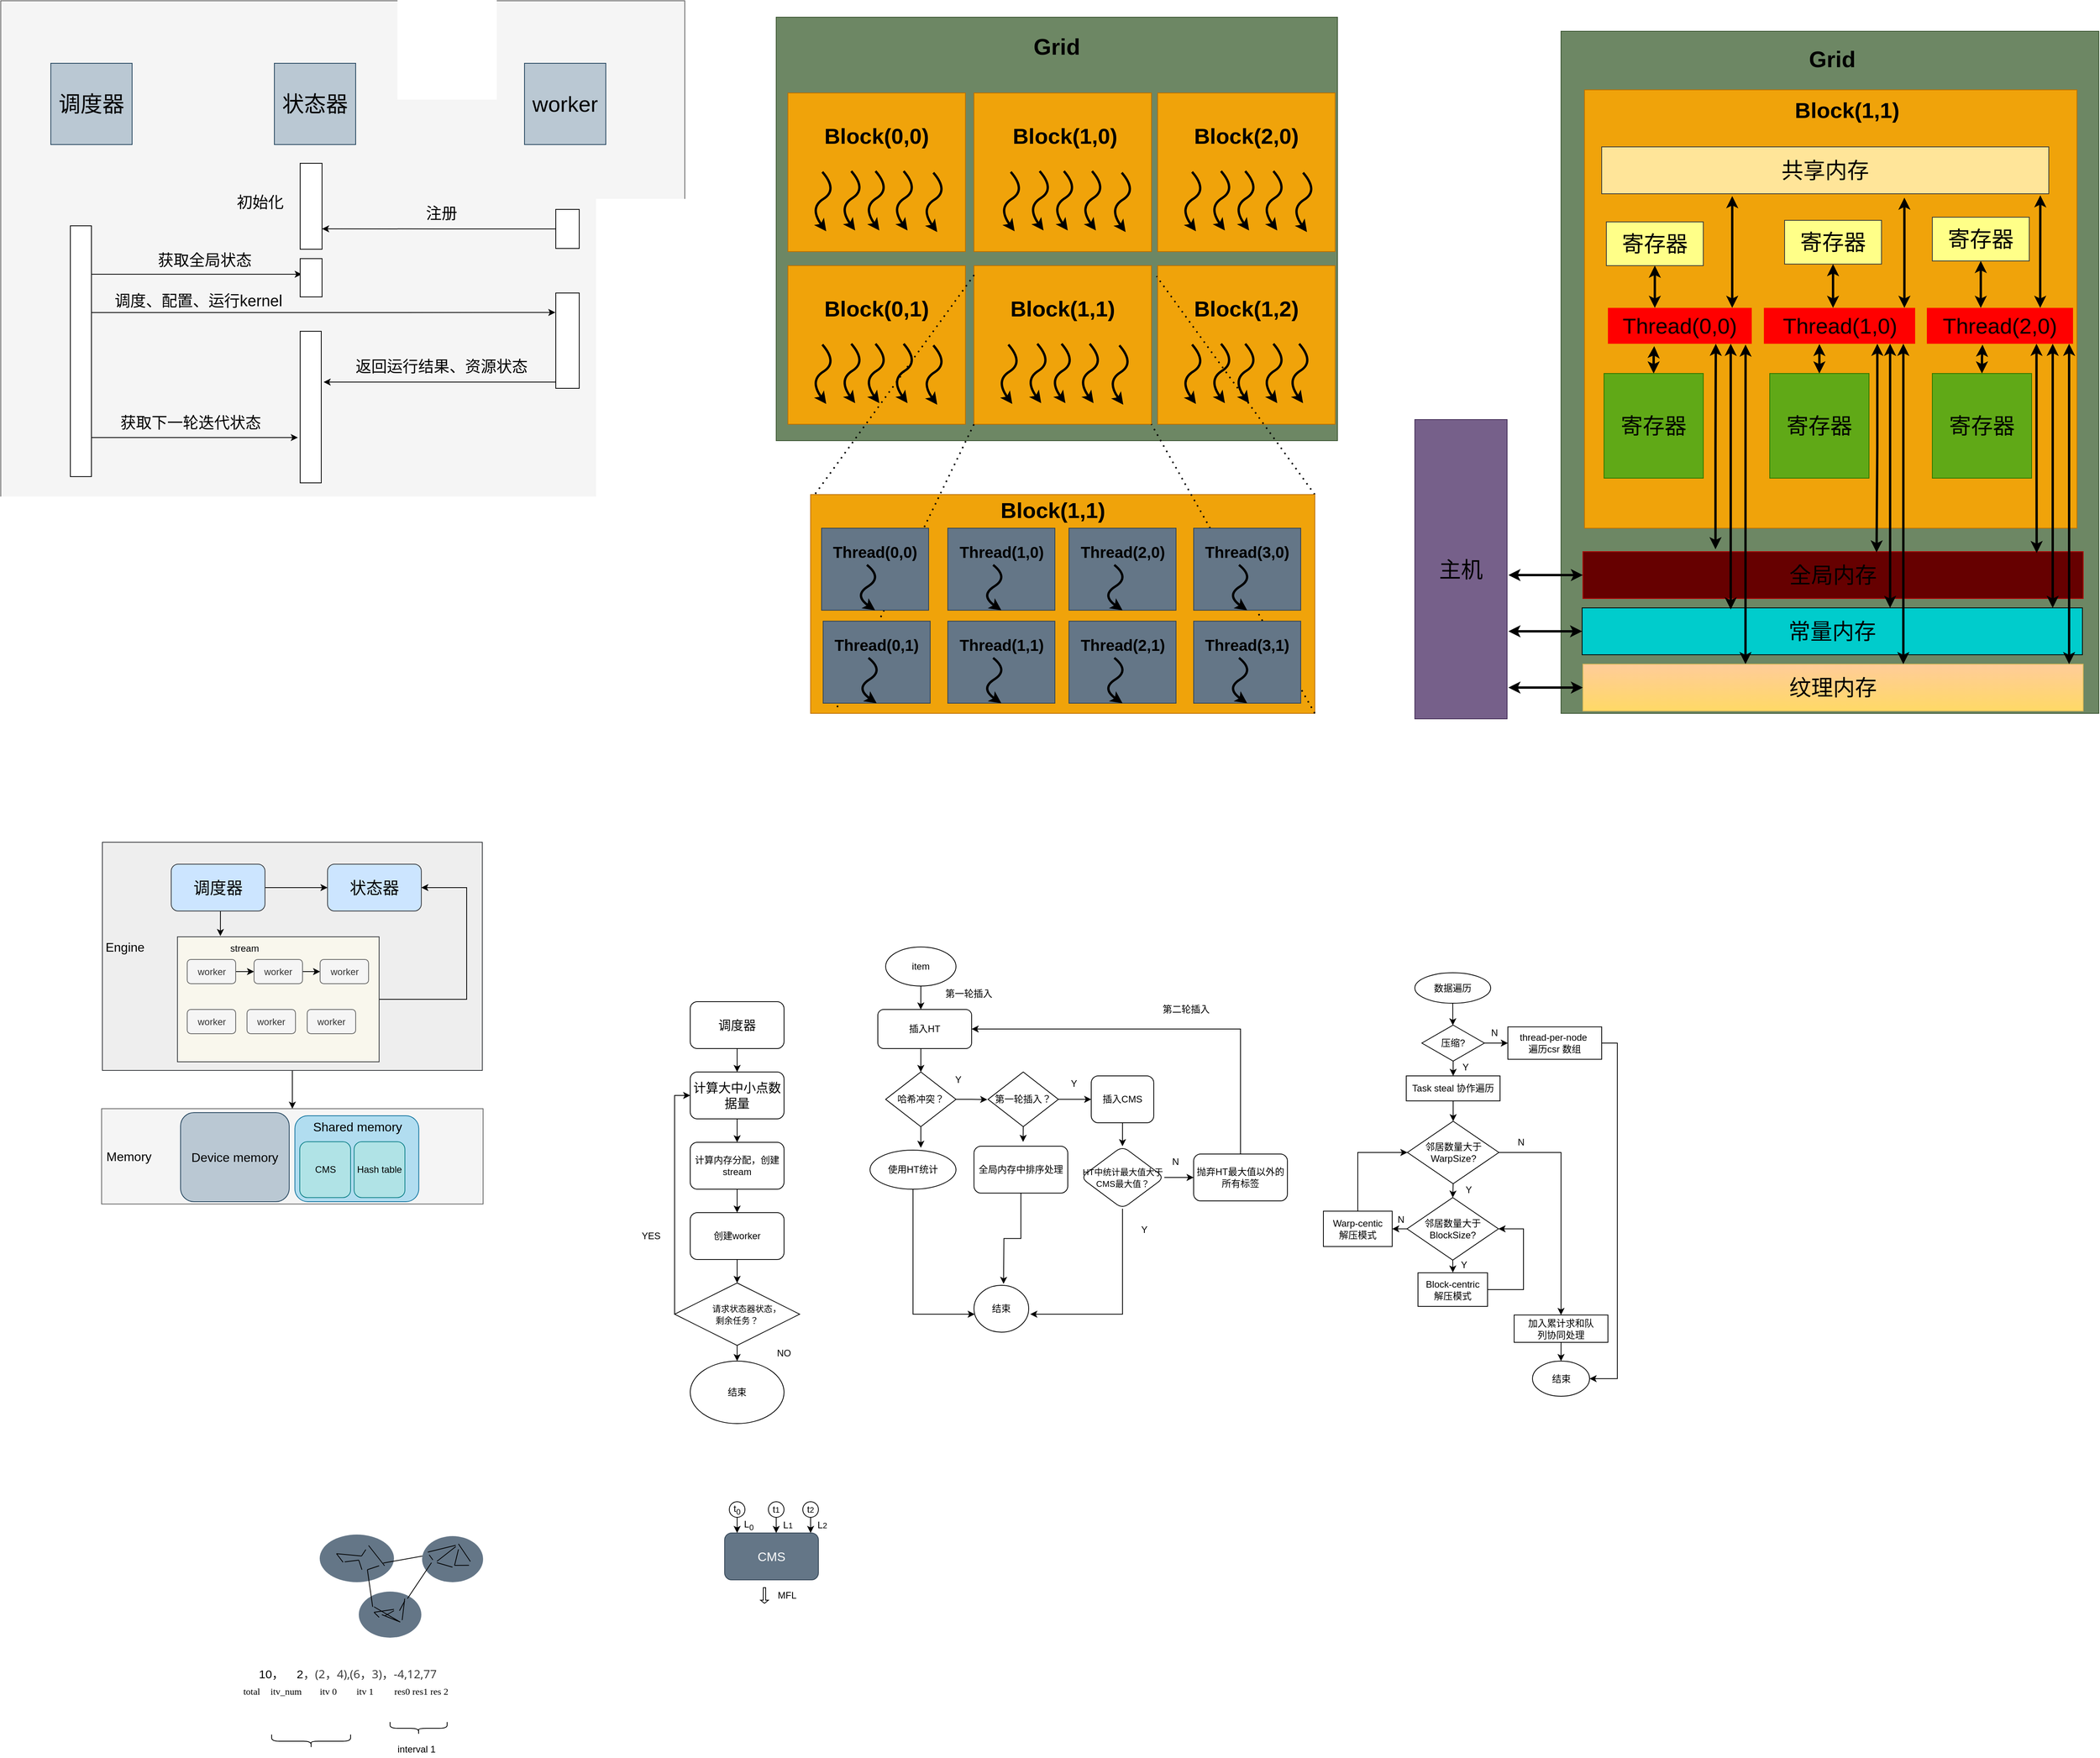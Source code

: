 <mxfile version="14.4.3" type="github">
  <diagram id="ElEE-zMoF9M7DW4CkVsI" name="Page-1">
    <mxGraphModel dx="1586" dy="2091" grid="0" gridSize="10" guides="1" tooltips="1" connect="1" arrows="0" fold="1" page="0" pageScale="1" pageWidth="827" pageHeight="1169" math="0" shadow="0">
      <root>
        <mxCell id="0" />
        <mxCell id="1" parent="0" />
        <mxCell id="Dh_F9QHYfQC5R3xI3WFD-2" style="edgeStyle=orthogonalEdgeStyle;rounded=0;orthogonalLoop=1;jettySize=auto;html=1;exitX=0.5;exitY=1;exitDx=0;exitDy=0;" parent="1" source="Dh_F9QHYfQC5R3xI3WFD-1" edge="1">
          <mxGeometry relative="1" as="geometry">
            <mxPoint x="310" y="170" as="targetPoint" />
          </mxGeometry>
        </mxCell>
        <mxCell id="Dh_F9QHYfQC5R3xI3WFD-1" value="&lt;font style=&quot;font-size: 16px&quot;&gt;调度器&lt;/font&gt;" style="rounded=1;whiteSpace=wrap;html=1;" parent="1" vertex="1">
          <mxGeometry x="250" y="80" width="120" height="60" as="geometry" />
        </mxCell>
        <mxCell id="Dh_F9QHYfQC5R3xI3WFD-4" style="edgeStyle=orthogonalEdgeStyle;rounded=0;orthogonalLoop=1;jettySize=auto;html=1;exitX=0.5;exitY=1;exitDx=0;exitDy=0;" parent="1" source="Dh_F9QHYfQC5R3xI3WFD-3" edge="1">
          <mxGeometry relative="1" as="geometry">
            <mxPoint x="310" y="260" as="targetPoint" />
          </mxGeometry>
        </mxCell>
        <mxCell id="Dh_F9QHYfQC5R3xI3WFD-3" value="&lt;font style=&quot;font-size: 16px&quot;&gt;计算大中小点数据量&lt;/font&gt;" style="rounded=1;whiteSpace=wrap;html=1;" parent="1" vertex="1">
          <mxGeometry x="250" y="170" width="120" height="60" as="geometry" />
        </mxCell>
        <mxCell id="Dh_F9QHYfQC5R3xI3WFD-6" style="edgeStyle=orthogonalEdgeStyle;rounded=0;orthogonalLoop=1;jettySize=auto;html=1;" parent="1" source="Dh_F9QHYfQC5R3xI3WFD-5" target="Dh_F9QHYfQC5R3xI3WFD-7" edge="1">
          <mxGeometry relative="1" as="geometry">
            <mxPoint x="310" y="360" as="targetPoint" />
          </mxGeometry>
        </mxCell>
        <mxCell id="Dh_F9QHYfQC5R3xI3WFD-5" value="计算内存分配，创建stream" style="rounded=1;whiteSpace=wrap;html=1;" parent="1" vertex="1">
          <mxGeometry x="250" y="260" width="120" height="60" as="geometry" />
        </mxCell>
        <mxCell id="Dh_F9QHYfQC5R3xI3WFD-8" style="edgeStyle=orthogonalEdgeStyle;rounded=0;orthogonalLoop=1;jettySize=auto;html=1;" parent="1" source="Dh_F9QHYfQC5R3xI3WFD-7" edge="1">
          <mxGeometry relative="1" as="geometry">
            <mxPoint x="310" y="440" as="targetPoint" />
          </mxGeometry>
        </mxCell>
        <mxCell id="Dh_F9QHYfQC5R3xI3WFD-7" value="创建worker" style="rounded=1;whiteSpace=wrap;html=1;" parent="1" vertex="1">
          <mxGeometry x="250" y="350" width="120" height="60" as="geometry" />
        </mxCell>
        <mxCell id="Dh_F9QHYfQC5R3xI3WFD-10" style="edgeStyle=orthogonalEdgeStyle;rounded=0;orthogonalLoop=1;jettySize=auto;html=1;entryX=0;entryY=0.5;entryDx=0;entryDy=0;exitX=0;exitY=0.5;exitDx=0;exitDy=0;" parent="1" source="Dh_F9QHYfQC5R3xI3WFD-9" target="Dh_F9QHYfQC5R3xI3WFD-3" edge="1">
          <mxGeometry relative="1" as="geometry">
            <mxPoint x="180" y="180" as="targetPoint" />
            <Array as="points">
              <mxPoint x="230" y="480" />
              <mxPoint x="230" y="200" />
            </Array>
          </mxGeometry>
        </mxCell>
        <mxCell id="Dh_F9QHYfQC5R3xI3WFD-12" style="edgeStyle=orthogonalEdgeStyle;rounded=0;orthogonalLoop=1;jettySize=auto;html=1;exitX=0.5;exitY=1;exitDx=0;exitDy=0;" parent="1" source="Dh_F9QHYfQC5R3xI3WFD-9" edge="1">
          <mxGeometry relative="1" as="geometry">
            <mxPoint x="310" y="540" as="targetPoint" />
          </mxGeometry>
        </mxCell>
        <mxCell id="Dh_F9QHYfQC5R3xI3WFD-9" value="&lt;font style=&quot;font-size: 11px&quot;&gt;&amp;nbsp; &amp;nbsp; &amp;nbsp; &amp;nbsp; 请求状态器状态，&lt;br&gt;剩余任务？&lt;/font&gt;" style="rhombus;whiteSpace=wrap;html=1;" parent="1" vertex="1">
          <mxGeometry x="230" y="440" width="160" height="80" as="geometry" />
        </mxCell>
        <mxCell id="Dh_F9QHYfQC5R3xI3WFD-11" value="YES" style="text;html=1;strokeColor=none;fillColor=none;align=center;verticalAlign=middle;whiteSpace=wrap;rounded=0;" parent="1" vertex="1">
          <mxGeometry x="180" y="370" width="40" height="20" as="geometry" />
        </mxCell>
        <mxCell id="Dh_F9QHYfQC5R3xI3WFD-13" value="结束" style="ellipse;whiteSpace=wrap;html=1;" parent="1" vertex="1">
          <mxGeometry x="250" y="540" width="120" height="80" as="geometry" />
        </mxCell>
        <mxCell id="Dh_F9QHYfQC5R3xI3WFD-16" value="NO" style="text;html=1;strokeColor=none;fillColor=none;align=center;verticalAlign=middle;whiteSpace=wrap;rounded=0;" parent="1" vertex="1">
          <mxGeometry x="350" y="520" width="40" height="20" as="geometry" />
        </mxCell>
        <mxCell id="Dh_F9QHYfQC5R3xI3WFD-17" value="&lt;font style=&quot;font-size: 16px&quot;&gt;CMS&lt;/font&gt;" style="rounded=1;whiteSpace=wrap;html=1;fillColor=#647687;strokeColor=#314354;fontColor=#ffffff;" parent="1" vertex="1">
          <mxGeometry x="294" y="760" width="120" height="60" as="geometry" />
        </mxCell>
        <mxCell id="Dh_F9QHYfQC5R3xI3WFD-22" value="" style="shape=singleArrow;direction=south;whiteSpace=wrap;html=1;" parent="1" vertex="1">
          <mxGeometry x="340" y="830" width="10" height="20" as="geometry" />
        </mxCell>
        <mxCell id="Dh_F9QHYfQC5R3xI3WFD-23" value="MFL" style="text;html=1;strokeColor=none;fillColor=none;align=center;verticalAlign=middle;whiteSpace=wrap;rounded=0;" parent="1" vertex="1">
          <mxGeometry x="354" y="830" width="40" height="20" as="geometry" />
        </mxCell>
        <mxCell id="Dh_F9QHYfQC5R3xI3WFD-25" style="edgeStyle=orthogonalEdgeStyle;rounded=0;orthogonalLoop=1;jettySize=auto;html=1;" parent="1" source="Dh_F9QHYfQC5R3xI3WFD-24" edge="1">
          <mxGeometry relative="1" as="geometry">
            <mxPoint x="310" y="760" as="targetPoint" />
          </mxGeometry>
        </mxCell>
        <mxCell id="Dh_F9QHYfQC5R3xI3WFD-24" value="t&lt;sub&gt;0&lt;/sub&gt;" style="ellipse;whiteSpace=wrap;html=1;" parent="1" vertex="1">
          <mxGeometry x="300" y="720" width="20" height="20" as="geometry" />
        </mxCell>
        <mxCell id="Dh_F9QHYfQC5R3xI3WFD-27" value="&lt;p&gt;L&lt;sub&gt;0&lt;/sub&gt;&lt;/p&gt;" style="text;html=1;strokeColor=none;fillColor=none;align=center;verticalAlign=middle;whiteSpace=wrap;rounded=0;" parent="1" vertex="1">
          <mxGeometry x="310" y="740" width="30" height="20" as="geometry" />
        </mxCell>
        <mxCell id="Dh_F9QHYfQC5R3xI3WFD-39" style="edgeStyle=orthogonalEdgeStyle;rounded=0;orthogonalLoop=1;jettySize=auto;html=1;" parent="1" source="Dh_F9QHYfQC5R3xI3WFD-40" edge="1">
          <mxGeometry relative="1" as="geometry">
            <mxPoint x="404" y="760" as="targetPoint" />
          </mxGeometry>
        </mxCell>
        <mxCell id="Dh_F9QHYfQC5R3xI3WFD-40" value="t&lt;span style=&quot;font-size: 10px&quot;&gt;2&lt;/span&gt;" style="ellipse;whiteSpace=wrap;html=1;" parent="1" vertex="1">
          <mxGeometry x="394" y="720" width="20" height="20" as="geometry" />
        </mxCell>
        <mxCell id="Dh_F9QHYfQC5R3xI3WFD-41" value="&lt;p&gt;L&lt;span style=&quot;font-size: 10px&quot;&gt;2&lt;/span&gt;&lt;/p&gt;" style="text;html=1;strokeColor=none;fillColor=none;align=center;verticalAlign=middle;whiteSpace=wrap;rounded=0;" parent="1" vertex="1">
          <mxGeometry x="404" y="740" width="30" height="20" as="geometry" />
        </mxCell>
        <mxCell id="Dh_F9QHYfQC5R3xI3WFD-42" style="edgeStyle=orthogonalEdgeStyle;rounded=0;orthogonalLoop=1;jettySize=auto;html=1;" parent="1" source="Dh_F9QHYfQC5R3xI3WFD-43" edge="1">
          <mxGeometry relative="1" as="geometry">
            <mxPoint x="360" y="760" as="targetPoint" />
          </mxGeometry>
        </mxCell>
        <mxCell id="Dh_F9QHYfQC5R3xI3WFD-43" value="t&lt;span style=&quot;font-size: 10px&quot;&gt;1&lt;/span&gt;" style="ellipse;whiteSpace=wrap;html=1;" parent="1" vertex="1">
          <mxGeometry x="350" y="720" width="20" height="20" as="geometry" />
        </mxCell>
        <mxCell id="Dh_F9QHYfQC5R3xI3WFD-44" value="&lt;p&gt;L&lt;span style=&quot;font-size: 10px&quot;&gt;1&lt;/span&gt;&lt;/p&gt;" style="text;html=1;strokeColor=none;fillColor=none;align=center;verticalAlign=middle;whiteSpace=wrap;rounded=0;" parent="1" vertex="1">
          <mxGeometry x="360" y="740" width="30" height="20" as="geometry" />
        </mxCell>
        <mxCell id="Dh_F9QHYfQC5R3xI3WFD-53" style="edgeStyle=orthogonalEdgeStyle;rounded=0;orthogonalLoop=1;jettySize=auto;html=1;" parent="1" source="Dh_F9QHYfQC5R3xI3WFD-50" target="Dh_F9QHYfQC5R3xI3WFD-55" edge="1">
          <mxGeometry relative="1" as="geometry">
            <mxPoint x="550" y="160" as="targetPoint" />
            <Array as="points">
              <mxPoint x="545" y="150" />
              <mxPoint x="545" y="150" />
            </Array>
          </mxGeometry>
        </mxCell>
        <mxCell id="Dh_F9QHYfQC5R3xI3WFD-50" value="插入HT" style="rounded=1;whiteSpace=wrap;html=1;" parent="1" vertex="1">
          <mxGeometry x="490" y="90" width="120" height="50" as="geometry" />
        </mxCell>
        <mxCell id="Dh_F9QHYfQC5R3xI3WFD-52" style="edgeStyle=orthogonalEdgeStyle;rounded=0;orthogonalLoop=1;jettySize=auto;html=1;entryX=0.458;entryY=0;entryDx=0;entryDy=0;entryPerimeter=0;" parent="1" source="Dh_F9QHYfQC5R3xI3WFD-51" target="Dh_F9QHYfQC5R3xI3WFD-50" edge="1">
          <mxGeometry relative="1" as="geometry" />
        </mxCell>
        <mxCell id="Dh_F9QHYfQC5R3xI3WFD-51" value="item" style="ellipse;whiteSpace=wrap;html=1;" parent="1" vertex="1">
          <mxGeometry x="500" y="10" width="90" height="50" as="geometry" />
        </mxCell>
        <mxCell id="Dh_F9QHYfQC5R3xI3WFD-80" style="edgeStyle=orthogonalEdgeStyle;rounded=0;orthogonalLoop=1;jettySize=auto;html=1;exitX=0.5;exitY=1;exitDx=0;exitDy=0;entryX=0.591;entryY=-0.06;entryDx=0;entryDy=0;entryPerimeter=0;" parent="1" source="Dh_F9QHYfQC5R3xI3WFD-55" target="Dh_F9QHYfQC5R3xI3WFD-60" edge="1">
          <mxGeometry relative="1" as="geometry" />
        </mxCell>
        <mxCell id="Dh_F9QHYfQC5R3xI3WFD-92" style="edgeStyle=orthogonalEdgeStyle;rounded=0;orthogonalLoop=1;jettySize=auto;html=1;exitX=1;exitY=0.5;exitDx=0;exitDy=0;" parent="1" source="Dh_F9QHYfQC5R3xI3WFD-55" edge="1">
          <mxGeometry relative="1" as="geometry">
            <mxPoint x="630" y="205.333" as="targetPoint" />
          </mxGeometry>
        </mxCell>
        <mxCell id="Dh_F9QHYfQC5R3xI3WFD-55" value="哈希冲突？" style="rhombus;whiteSpace=wrap;html=1;" parent="1" vertex="1">
          <mxGeometry x="500" y="170" width="90" height="70" as="geometry" />
        </mxCell>
        <mxCell id="Dh_F9QHYfQC5R3xI3WFD-62" value="" style="edgeStyle=orthogonalEdgeStyle;rounded=0;orthogonalLoop=1;jettySize=auto;html=1;" parent="1" source="Dh_F9QHYfQC5R3xI3WFD-59" target="Dh_F9QHYfQC5R3xI3WFD-61" edge="1">
          <mxGeometry relative="1" as="geometry" />
        </mxCell>
        <mxCell id="Dh_F9QHYfQC5R3xI3WFD-59" value="插入CMS" style="rounded=1;whiteSpace=wrap;html=1;" parent="1" vertex="1">
          <mxGeometry x="763" y="175" width="80" height="60" as="geometry" />
        </mxCell>
        <mxCell id="Dh_F9QHYfQC5R3xI3WFD-76" style="edgeStyle=orthogonalEdgeStyle;rounded=0;orthogonalLoop=1;jettySize=auto;html=1;exitX=0.5;exitY=1;exitDx=0;exitDy=0;entryX=0.014;entryY=0.617;entryDx=0;entryDy=0;entryPerimeter=0;" parent="1" source="Dh_F9QHYfQC5R3xI3WFD-60" target="Dh_F9QHYfQC5R3xI3WFD-75" edge="1">
          <mxGeometry relative="1" as="geometry">
            <mxPoint x="550" y="400" as="targetPoint" />
          </mxGeometry>
        </mxCell>
        <mxCell id="Dh_F9QHYfQC5R3xI3WFD-60" value="使用HT统计" style="ellipse;whiteSpace=wrap;html=1;" parent="1" vertex="1">
          <mxGeometry x="480" y="270" width="110" height="50" as="geometry" />
        </mxCell>
        <mxCell id="Dh_F9QHYfQC5R3xI3WFD-84" style="edgeStyle=orthogonalEdgeStyle;rounded=0;orthogonalLoop=1;jettySize=auto;html=1;exitX=0.5;exitY=1;exitDx=0;exitDy=0;" parent="1" source="Dh_F9QHYfQC5R3xI3WFD-61" edge="1">
          <mxGeometry relative="1" as="geometry">
            <mxPoint x="685" y="480" as="targetPoint" />
            <Array as="points">
              <mxPoint x="803" y="480" />
            </Array>
          </mxGeometry>
        </mxCell>
        <mxCell id="Dh_F9QHYfQC5R3xI3WFD-96" style="edgeStyle=orthogonalEdgeStyle;rounded=0;orthogonalLoop=1;jettySize=auto;html=1;exitX=1;exitY=0.5;exitDx=0;exitDy=0;" parent="1" source="Dh_F9QHYfQC5R3xI3WFD-61" target="Dh_F9QHYfQC5R3xI3WFD-66" edge="1">
          <mxGeometry relative="1" as="geometry" />
        </mxCell>
        <mxCell id="Dh_F9QHYfQC5R3xI3WFD-61" value="&lt;font style=&quot;font-size: 11px&quot;&gt;HT中统计最大值大于CMS最大值？&lt;/font&gt;" style="rhombus;whiteSpace=wrap;html=1;rounded=1;" parent="1" vertex="1">
          <mxGeometry x="749.5" y="265" width="107" height="80" as="geometry" />
        </mxCell>
        <mxCell id="Dh_F9QHYfQC5R3xI3WFD-90" style="edgeStyle=orthogonalEdgeStyle;rounded=0;orthogonalLoop=1;jettySize=auto;html=1;entryX=1;entryY=0.5;entryDx=0;entryDy=0;" parent="1" source="Dh_F9QHYfQC5R3xI3WFD-66" target="Dh_F9QHYfQC5R3xI3WFD-50" edge="1">
          <mxGeometry relative="1" as="geometry">
            <Array as="points">
              <mxPoint x="954" y="115" />
            </Array>
          </mxGeometry>
        </mxCell>
        <mxCell id="Dh_F9QHYfQC5R3xI3WFD-66" value="抛弃HT最大值以外的所有标签" style="rounded=1;whiteSpace=wrap;html=1;" parent="1" vertex="1">
          <mxGeometry x="894" y="274.996" width="120" height="60" as="geometry" />
        </mxCell>
        <mxCell id="Dh_F9QHYfQC5R3xI3WFD-97" style="edgeStyle=orthogonalEdgeStyle;rounded=0;orthogonalLoop=1;jettySize=auto;html=1;exitX=0.5;exitY=1;exitDx=0;exitDy=0;" parent="1" source="Dh_F9QHYfQC5R3xI3WFD-74" edge="1">
          <mxGeometry relative="1" as="geometry">
            <mxPoint x="650.833" y="441.167" as="targetPoint" />
          </mxGeometry>
        </mxCell>
        <mxCell id="Dh_F9QHYfQC5R3xI3WFD-74" value="全局内存中排序处理" style="rounded=1;whiteSpace=wrap;html=1;" parent="1" vertex="1">
          <mxGeometry x="613" y="265" width="120" height="60" as="geometry" />
        </mxCell>
        <mxCell id="Dh_F9QHYfQC5R3xI3WFD-75" value="结束" style="ellipse;whiteSpace=wrap;html=1;" parent="1" vertex="1">
          <mxGeometry x="613" y="443" width="70" height="60" as="geometry" />
        </mxCell>
        <mxCell id="Dh_F9QHYfQC5R3xI3WFD-77" value="第二轮插入" style="text;html=1;strokeColor=none;fillColor=none;align=center;verticalAlign=middle;whiteSpace=wrap;rounded=0;" parent="1" vertex="1">
          <mxGeometry x="848" y="80" width="73" height="20" as="geometry" />
        </mxCell>
        <mxCell id="Dh_F9QHYfQC5R3xI3WFD-78" value="第一轮插入" style="text;html=1;strokeColor=none;fillColor=none;align=center;verticalAlign=middle;whiteSpace=wrap;rounded=0;" parent="1" vertex="1">
          <mxGeometry x="570" y="60" width="73" height="20" as="geometry" />
        </mxCell>
        <mxCell id="Dh_F9QHYfQC5R3xI3WFD-85" value="Y" style="text;html=1;strokeColor=none;fillColor=none;align=center;verticalAlign=middle;whiteSpace=wrap;rounded=0;" parent="1" vertex="1">
          <mxGeometry x="573" y="170" width="40" height="20" as="geometry" />
        </mxCell>
        <mxCell id="Dh_F9QHYfQC5R3xI3WFD-86" value="Y" style="text;html=1;strokeColor=none;fillColor=none;align=center;verticalAlign=middle;whiteSpace=wrap;rounded=0;" parent="1" vertex="1">
          <mxGeometry x="721" y="175" width="40" height="20" as="geometry" />
        </mxCell>
        <mxCell id="Dh_F9QHYfQC5R3xI3WFD-87" value="N" style="text;html=1;strokeColor=none;fillColor=none;align=center;verticalAlign=middle;whiteSpace=wrap;rounded=0;" parent="1" vertex="1">
          <mxGeometry x="851" y="275" width="40" height="20" as="geometry" />
        </mxCell>
        <mxCell id="Dh_F9QHYfQC5R3xI3WFD-93" style="edgeStyle=orthogonalEdgeStyle;rounded=0;orthogonalLoop=1;jettySize=auto;html=1;exitX=0.5;exitY=1;exitDx=0;exitDy=0;" parent="1" source="Dh_F9QHYfQC5R3xI3WFD-89" edge="1">
          <mxGeometry relative="1" as="geometry">
            <mxPoint x="675.833" y="259.5" as="targetPoint" />
          </mxGeometry>
        </mxCell>
        <mxCell id="Dh_F9QHYfQC5R3xI3WFD-94" style="edgeStyle=orthogonalEdgeStyle;rounded=0;orthogonalLoop=1;jettySize=auto;html=1;entryX=0;entryY=0.5;entryDx=0;entryDy=0;" parent="1" source="Dh_F9QHYfQC5R3xI3WFD-89" target="Dh_F9QHYfQC5R3xI3WFD-59" edge="1">
          <mxGeometry relative="1" as="geometry" />
        </mxCell>
        <mxCell id="Dh_F9QHYfQC5R3xI3WFD-89" value="第一轮插入？" style="rhombus;whiteSpace=wrap;html=1;" parent="1" vertex="1">
          <mxGeometry x="631" y="170" width="90" height="70" as="geometry" />
        </mxCell>
        <mxCell id="Dh_F9QHYfQC5R3xI3WFD-95" value="Y" style="text;html=1;strokeColor=none;fillColor=none;align=center;verticalAlign=middle;whiteSpace=wrap;rounded=0;" parent="1" vertex="1">
          <mxGeometry x="811" y="362" width="40" height="20" as="geometry" />
        </mxCell>
        <mxCell id="Dh_F9QHYfQC5R3xI3WFD-99" value="" style="ellipse;whiteSpace=wrap;html=1;fillColor=#647687;fontColor=#ffffff;strokeColor=none;" parent="1" vertex="1">
          <mxGeometry x="-224" y="762" width="95" height="61" as="geometry" />
        </mxCell>
        <mxCell id="Dh_F9QHYfQC5R3xI3WFD-147" style="edgeStyle=none;rounded=0;orthogonalLoop=1;jettySize=auto;html=1;exitX=0.5;exitY=0;exitDx=0;exitDy=0;startArrow=none;startFill=0;endArrow=none;endFill=0;strokeColor=#000000;" parent="1" source="Dh_F9QHYfQC5R3xI3WFD-100" edge="1">
          <mxGeometry relative="1" as="geometry">
            <mxPoint x="-194.143" y="797.429" as="targetPoint" />
          </mxGeometry>
        </mxCell>
        <mxCell id="Dh_F9QHYfQC5R3xI3WFD-148" style="edgeStyle=none;rounded=0;orthogonalLoop=1;jettySize=auto;html=1;exitX=0.5;exitY=0;exitDx=0;exitDy=0;entryX=0.5;entryY=0;entryDx=0;entryDy=0;startArrow=none;startFill=0;endArrow=none;endFill=0;strokeColor=#000000;" parent="1" source="Dh_F9QHYfQC5R3xI3WFD-100" target="Dh_F9QHYfQC5R3xI3WFD-132" edge="1">
          <mxGeometry relative="1" as="geometry" />
        </mxCell>
        <mxCell id="Dh_F9QHYfQC5R3xI3WFD-100" value="" style="shape=image;html=1;verticalAlign=top;verticalLabelPosition=bottom;labelBackgroundColor=#ffffff;imageAspect=0;aspect=fixed;image=https://cdn4.iconfinder.com/data/icons/essential-app-2/16/record-round-circle-dot-128.png;strokeColor=#000000;" parent="1" vertex="1">
          <mxGeometry x="-206" y="786.5" width="7" height="7" as="geometry" />
        </mxCell>
        <mxCell id="Dh_F9QHYfQC5R3xI3WFD-145" style="edgeStyle=none;rounded=0;orthogonalLoop=1;jettySize=auto;html=1;exitX=0;exitY=0.5;exitDx=0;exitDy=0;entryX=0;entryY=0.75;entryDx=0;entryDy=0;startArrow=none;startFill=0;endArrow=none;endFill=0;strokeColor=#000000;" parent="1" source="Dh_F9QHYfQC5R3xI3WFD-103" target="Dh_F9QHYfQC5R3xI3WFD-132" edge="1">
          <mxGeometry relative="1" as="geometry" />
        </mxCell>
        <mxCell id="Dh_F9QHYfQC5R3xI3WFD-101" value="" style="shape=image;html=1;verticalAlign=top;verticalLabelPosition=bottom;labelBackgroundColor=#ffffff;imageAspect=0;aspect=fixed;image=https://cdn4.iconfinder.com/data/icons/essential-app-2/16/record-round-circle-dot-128.png;strokeColor=#000000;" parent="1" vertex="1">
          <mxGeometry x="-196" y="796.5" width="7" height="7" as="geometry" />
        </mxCell>
        <mxCell id="Dh_F9QHYfQC5R3xI3WFD-142" style="orthogonalLoop=1;jettySize=auto;html=1;exitX=0.5;exitY=0;exitDx=0;exitDy=0;entryX=1;entryY=0.5;entryDx=0;entryDy=0;strokeColor=#000000;rounded=0;startArrow=none;startFill=0;endArrow=none;endFill=0;" parent="1" source="Dh_F9QHYfQC5R3xI3WFD-102" target="Dh_F9QHYfQC5R3xI3WFD-104" edge="1">
          <mxGeometry relative="1" as="geometry" />
        </mxCell>
        <mxCell id="Dh_F9QHYfQC5R3xI3WFD-144" style="edgeStyle=none;rounded=0;orthogonalLoop=1;jettySize=auto;html=1;exitX=0;exitY=0.75;exitDx=0;exitDy=0;entryX=0.5;entryY=0;entryDx=0;entryDy=0;startArrow=none;startFill=0;endArrow=none;endFill=0;strokeColor=#000000;" parent="1" source="Dh_F9QHYfQC5R3xI3WFD-102" target="Dh_F9QHYfQC5R3xI3WFD-132" edge="1">
          <mxGeometry relative="1" as="geometry" />
        </mxCell>
        <mxCell id="Dh_F9QHYfQC5R3xI3WFD-102" value="" style="shape=image;html=1;verticalAlign=top;verticalLabelPosition=bottom;labelBackgroundColor=#ffffff;imageAspect=0;aspect=fixed;image=https://cdn4.iconfinder.com/data/icons/essential-app-2/16/record-round-circle-dot-128.png;strokeColor=#000000;" parent="1" vertex="1">
          <mxGeometry x="-165" y="776" width="7" height="7" as="geometry" />
        </mxCell>
        <mxCell id="Dh_F9QHYfQC5R3xI3WFD-103" value="" style="shape=image;html=1;verticalAlign=top;verticalLabelPosition=bottom;labelBackgroundColor=#ffffff;imageAspect=0;aspect=fixed;image=https://cdn4.iconfinder.com/data/icons/essential-app-2/16/record-round-circle-dot-128.png;strokeColor=#000000;" parent="1" vertex="1">
          <mxGeometry x="-170" y="803.5" width="7" height="7" as="geometry" />
        </mxCell>
        <mxCell id="Dh_F9QHYfQC5R3xI3WFD-143" style="edgeStyle=none;rounded=0;orthogonalLoop=1;jettySize=auto;html=1;exitX=0;exitY=0.5;exitDx=0;exitDy=0;entryX=1;entryY=0.5;entryDx=0;entryDy=0;startArrow=none;startFill=0;endArrow=none;endFill=0;strokeColor=#000000;" parent="1" source="Dh_F9QHYfQC5R3xI3WFD-104" target="Dh_F9QHYfQC5R3xI3WFD-103" edge="1">
          <mxGeometry relative="1" as="geometry" />
        </mxCell>
        <mxCell id="Dh_F9QHYfQC5R3xI3WFD-149" style="edgeStyle=none;rounded=0;orthogonalLoop=1;jettySize=auto;html=1;exitX=0.75;exitY=0;exitDx=0;exitDy=0;entryX=1;entryY=0.5;entryDx=0;entryDy=0;startArrow=none;startFill=0;endArrow=none;endFill=0;strokeColor=#000000;entryPerimeter=0;" parent="1" source="Dh_F9QHYfQC5R3xI3WFD-104" target="Dh_F9QHYfQC5R3xI3WFD-121" edge="1">
          <mxGeometry relative="1" as="geometry" />
        </mxCell>
        <mxCell id="Dh_F9QHYfQC5R3xI3WFD-104" value="" style="shape=image;html=1;verticalAlign=top;verticalLabelPosition=bottom;labelBackgroundColor=#ffffff;imageAspect=0;aspect=fixed;image=https://cdn4.iconfinder.com/data/icons/essential-app-2/16/record-round-circle-dot-128.png;strokeColor=#000000;" parent="1" vertex="1">
          <mxGeometry x="-148" y="798.5" width="7" height="7" as="geometry" />
        </mxCell>
        <mxCell id="Dh_F9QHYfQC5R3xI3WFD-120" value="" style="ellipse;whiteSpace=wrap;html=1;fillColor=#647687;fontColor=#ffffff;strokeColor=none;" parent="1" vertex="1">
          <mxGeometry x="-93" y="764" width="78" height="59" as="geometry" />
        </mxCell>
        <mxCell id="Dh_F9QHYfQC5R3xI3WFD-150" style="edgeStyle=none;rounded=0;orthogonalLoop=1;jettySize=auto;html=1;exitX=1;exitY=0.5;exitDx=0;exitDy=0;entryX=0.25;entryY=0;entryDx=0;entryDy=0;startArrow=none;startFill=0;endArrow=none;endFill=0;strokeColor=#000000;" parent="1" source="Dh_F9QHYfQC5R3xI3WFD-121" target="Dh_F9QHYfQC5R3xI3WFD-122" edge="1">
          <mxGeometry relative="1" as="geometry" />
        </mxCell>
        <mxCell id="Dh_F9QHYfQC5R3xI3WFD-156" style="edgeStyle=none;rounded=0;orthogonalLoop=1;jettySize=auto;html=1;exitX=0.75;exitY=0;exitDx=0;exitDy=0;entryX=0;entryY=0.25;entryDx=0;entryDy=0;startArrow=none;startFill=0;endArrow=none;endFill=0;strokeColor=#000000;" parent="1" source="Dh_F9QHYfQC5R3xI3WFD-121" target="Dh_F9QHYfQC5R3xI3WFD-123" edge="1">
          <mxGeometry relative="1" as="geometry" />
        </mxCell>
        <mxCell id="Dh_F9QHYfQC5R3xI3WFD-121" value="" style="shape=image;html=1;verticalAlign=top;verticalLabelPosition=bottom;labelBackgroundColor=#ffffff;imageAspect=0;aspect=fixed;image=https://cdn4.iconfinder.com/data/icons/essential-app-2/16/record-round-circle-dot-128.png;strokeColor=#000000;" parent="1" vertex="1">
          <mxGeometry x="-91" y="784.5" width="7" height="7" as="geometry" />
        </mxCell>
        <mxCell id="Dh_F9QHYfQC5R3xI3WFD-151" style="edgeStyle=none;rounded=0;orthogonalLoop=1;jettySize=auto;html=1;exitX=1;exitY=0.25;exitDx=0;exitDy=0;entryX=0;entryY=0.5;entryDx=0;entryDy=0;startArrow=none;startFill=0;endArrow=none;endFill=0;strokeColor=#000000;" parent="1" source="Dh_F9QHYfQC5R3xI3WFD-122" target="Dh_F9QHYfQC5R3xI3WFD-123" edge="1">
          <mxGeometry relative="1" as="geometry" />
        </mxCell>
        <mxCell id="Dh_F9QHYfQC5R3xI3WFD-155" style="edgeStyle=none;rounded=0;orthogonalLoop=1;jettySize=auto;html=1;exitX=1;exitY=0.5;exitDx=0;exitDy=0;startArrow=none;startFill=0;endArrow=none;endFill=0;strokeColor=#000000;" parent="1" source="Dh_F9QHYfQC5R3xI3WFD-122" edge="1">
          <mxGeometry relative="1" as="geometry">
            <mxPoint x="-54.143" y="803.714" as="targetPoint" />
          </mxGeometry>
        </mxCell>
        <mxCell id="Dh_F9QHYfQC5R3xI3WFD-122" value="" style="shape=image;html=1;verticalAlign=top;verticalLabelPosition=bottom;labelBackgroundColor=#ffffff;imageAspect=0;aspect=fixed;image=https://cdn4.iconfinder.com/data/icons/essential-app-2/16/record-round-circle-dot-128.png;strokeColor=#000000;" parent="1" vertex="1">
          <mxGeometry x="-81" y="794.5" width="7" height="7" as="geometry" />
        </mxCell>
        <mxCell id="Dh_F9QHYfQC5R3xI3WFD-152" style="edgeStyle=none;rounded=0;orthogonalLoop=1;jettySize=auto;html=1;exitX=0.5;exitY=1;exitDx=0;exitDy=0;entryX=0.5;entryY=0;entryDx=0;entryDy=0;startArrow=none;startFill=0;endArrow=none;endFill=0;strokeColor=#000000;" parent="1" source="Dh_F9QHYfQC5R3xI3WFD-123" target="Dh_F9QHYfQC5R3xI3WFD-124" edge="1">
          <mxGeometry relative="1" as="geometry" />
        </mxCell>
        <mxCell id="Dh_F9QHYfQC5R3xI3WFD-153" style="edgeStyle=none;rounded=0;orthogonalLoop=1;jettySize=auto;html=1;exitX=0.5;exitY=0;exitDx=0;exitDy=0;entryX=0.25;entryY=0;entryDx=0;entryDy=0;startArrow=none;startFill=0;endArrow=none;endFill=0;strokeColor=#000000;" parent="1" source="Dh_F9QHYfQC5R3xI3WFD-123" target="Dh_F9QHYfQC5R3xI3WFD-125" edge="1">
          <mxGeometry relative="1" as="geometry" />
        </mxCell>
        <mxCell id="Dh_F9QHYfQC5R3xI3WFD-123" value="" style="shape=image;html=1;verticalAlign=top;verticalLabelPosition=bottom;labelBackgroundColor=#ffffff;imageAspect=0;aspect=fixed;image=https://cdn4.iconfinder.com/data/icons/essential-app-2/16/record-round-circle-dot-128.png;strokeColor=#000000;" parent="1" vertex="1">
          <mxGeometry x="-50" y="774" width="7" height="7" as="geometry" />
        </mxCell>
        <mxCell id="Dh_F9QHYfQC5R3xI3WFD-154" style="edgeStyle=none;rounded=0;orthogonalLoop=1;jettySize=auto;html=1;exitX=0.5;exitY=0;exitDx=0;exitDy=0;startArrow=none;startFill=0;endArrow=none;endFill=0;strokeColor=#000000;" parent="1" source="Dh_F9QHYfQC5R3xI3WFD-124" edge="1">
          <mxGeometry relative="1" as="geometry">
            <mxPoint x="-33" y="801.429" as="targetPoint" />
          </mxGeometry>
        </mxCell>
        <mxCell id="Dh_F9QHYfQC5R3xI3WFD-124" value="" style="shape=image;html=1;verticalAlign=top;verticalLabelPosition=bottom;labelBackgroundColor=#ffffff;imageAspect=0;aspect=fixed;image=https://cdn4.iconfinder.com/data/icons/essential-app-2/16/record-round-circle-dot-128.png;strokeColor=#000000;" parent="1" vertex="1">
          <mxGeometry x="-55" y="801.5" width="7" height="7" as="geometry" />
        </mxCell>
        <mxCell id="Dh_F9QHYfQC5R3xI3WFD-125" value="" style="shape=image;html=1;verticalAlign=top;verticalLabelPosition=bottom;labelBackgroundColor=#ffffff;imageAspect=0;aspect=fixed;image=https://cdn4.iconfinder.com/data/icons/essential-app-2/16/record-round-circle-dot-128.png;strokeColor=#000000;" parent="1" vertex="1">
          <mxGeometry x="-33" y="796.5" width="7" height="7" as="geometry" />
        </mxCell>
        <mxCell id="Dh_F9QHYfQC5R3xI3WFD-126" value="" style="ellipse;whiteSpace=wrap;html=1;fillColor=#647687;fontColor=#ffffff;strokeColor=none;" parent="1" vertex="1">
          <mxGeometry x="-174" y="835" width="80" height="59" as="geometry" />
        </mxCell>
        <mxCell id="Dh_F9QHYfQC5R3xI3WFD-160" style="edgeStyle=none;rounded=0;orthogonalLoop=1;jettySize=auto;html=1;exitX=0.5;exitY=0;exitDx=0;exitDy=0;entryX=0.5;entryY=0;entryDx=0;entryDy=0;startArrow=none;startFill=0;endArrow=none;endFill=0;strokeColor=#000000;" parent="1" source="Dh_F9QHYfQC5R3xI3WFD-127" target="Dh_F9QHYfQC5R3xI3WFD-128" edge="1">
          <mxGeometry relative="1" as="geometry">
            <Array as="points">
              <mxPoint x="-121" y="874" />
            </Array>
          </mxGeometry>
        </mxCell>
        <mxCell id="Dh_F9QHYfQC5R3xI3WFD-161" style="edgeStyle=none;rounded=0;orthogonalLoop=1;jettySize=auto;html=1;exitX=0.5;exitY=1;exitDx=0;exitDy=0;entryX=0;entryY=0.25;entryDx=0;entryDy=0;startArrow=none;startFill=0;endArrow=none;endFill=0;strokeColor=#000000;" parent="1" source="Dh_F9QHYfQC5R3xI3WFD-127" target="Dh_F9QHYfQC5R3xI3WFD-131" edge="1">
          <mxGeometry relative="1" as="geometry" />
        </mxCell>
        <mxCell id="Dh_F9QHYfQC5R3xI3WFD-162" style="edgeStyle=none;rounded=0;orthogonalLoop=1;jettySize=auto;html=1;exitX=0.5;exitY=1;exitDx=0;exitDy=0;entryX=0;entryY=0.5;entryDx=0;entryDy=0;startArrow=none;startFill=0;endArrow=none;endFill=0;strokeColor=#000000;" parent="1" source="Dh_F9QHYfQC5R3xI3WFD-127" target="Dh_F9QHYfQC5R3xI3WFD-128" edge="1">
          <mxGeometry relative="1" as="geometry" />
        </mxCell>
        <mxCell id="Dh_F9QHYfQC5R3xI3WFD-166" style="edgeStyle=none;rounded=0;orthogonalLoop=1;jettySize=auto;html=1;exitX=0.25;exitY=0;exitDx=0;exitDy=0;entryX=1;entryY=0.5;entryDx=0;entryDy=0;startArrow=none;startFill=0;endArrow=none;endFill=0;strokeColor=#000000;" parent="1" source="Dh_F9QHYfQC5R3xI3WFD-127" target="Dh_F9QHYfQC5R3xI3WFD-103" edge="1">
          <mxGeometry relative="1" as="geometry" />
        </mxCell>
        <mxCell id="Dh_F9QHYfQC5R3xI3WFD-127" value="" style="shape=image;html=1;verticalAlign=top;verticalLabelPosition=bottom;labelBackgroundColor=#ffffff;imageAspect=0;aspect=fixed;image=https://cdn4.iconfinder.com/data/icons/essential-app-2/16/record-round-circle-dot-128.png;strokeColor=#000000;" parent="1" vertex="1">
          <mxGeometry x="-158" y="854.5" width="7" height="7" as="geometry" />
        </mxCell>
        <mxCell id="Dh_F9QHYfQC5R3xI3WFD-128" value="" style="shape=image;html=1;verticalAlign=top;verticalLabelPosition=bottom;labelBackgroundColor=#ffffff;imageAspect=0;aspect=fixed;image=https://cdn4.iconfinder.com/data/icons/essential-app-2/16/record-round-circle-dot-128.png;strokeColor=#000000;" parent="1" vertex="1">
          <mxGeometry x="-148" y="864.5" width="7" height="7" as="geometry" />
        </mxCell>
        <mxCell id="Dh_F9QHYfQC5R3xI3WFD-158" style="edgeStyle=none;rounded=0;orthogonalLoop=1;jettySize=auto;html=1;exitX=0.75;exitY=0;exitDx=0;exitDy=0;entryX=0;entryY=0.5;entryDx=0;entryDy=0;startArrow=none;startFill=0;endArrow=none;endFill=0;strokeColor=#000000;" parent="1" source="Dh_F9QHYfQC5R3xI3WFD-129" target="Dh_F9QHYfQC5R3xI3WFD-122" edge="1">
          <mxGeometry relative="1" as="geometry" />
        </mxCell>
        <mxCell id="Dh_F9QHYfQC5R3xI3WFD-129" value="" style="shape=image;html=1;verticalAlign=top;verticalLabelPosition=bottom;labelBackgroundColor=#ffffff;imageAspect=0;aspect=fixed;image=https://cdn4.iconfinder.com/data/icons/essential-app-2/16/record-round-circle-dot-128.png;strokeColor=#000000;" parent="1" vertex="1">
          <mxGeometry x="-117" y="844" width="7" height="7" as="geometry" />
        </mxCell>
        <mxCell id="Dh_F9QHYfQC5R3xI3WFD-130" value="" style="shape=image;html=1;verticalAlign=top;verticalLabelPosition=bottom;labelBackgroundColor=#ffffff;imageAspect=0;aspect=fixed;image=https://cdn4.iconfinder.com/data/icons/essential-app-2/16/record-round-circle-dot-128.png;strokeColor=#000000;" parent="1" vertex="1">
          <mxGeometry x="-122" y="871.5" width="7" height="7" as="geometry" />
        </mxCell>
        <mxCell id="Dh_F9QHYfQC5R3xI3WFD-159" style="edgeStyle=none;rounded=0;orthogonalLoop=1;jettySize=auto;html=1;exitX=0.25;exitY=0;exitDx=0;exitDy=0;entryX=0.5;entryY=0;entryDx=0;entryDy=0;startArrow=none;startFill=0;endArrow=none;endFill=0;strokeColor=#000000;" parent="1" source="Dh_F9QHYfQC5R3xI3WFD-129" target="Dh_F9QHYfQC5R3xI3WFD-130" edge="1">
          <mxGeometry relative="1" as="geometry" />
        </mxCell>
        <mxCell id="Dh_F9QHYfQC5R3xI3WFD-163" style="edgeStyle=none;rounded=0;orthogonalLoop=1;jettySize=auto;html=1;exitX=1;exitY=0.5;exitDx=0;exitDy=0;startArrow=none;startFill=0;endArrow=none;endFill=0;strokeColor=#000000;" parent="1" source="Dh_F9QHYfQC5R3xI3WFD-131" edge="1">
          <mxGeometry relative="1" as="geometry">
            <mxPoint x="-115.286" y="847.143" as="targetPoint" />
          </mxGeometry>
        </mxCell>
        <mxCell id="Dh_F9QHYfQC5R3xI3WFD-164" style="edgeStyle=none;rounded=0;orthogonalLoop=1;jettySize=auto;html=1;exitX=0;exitY=0.5;exitDx=0;exitDy=0;entryX=1;entryY=0.25;entryDx=0;entryDy=0;startArrow=none;startFill=0;endArrow=none;endFill=0;strokeColor=#000000;" parent="1" source="Dh_F9QHYfQC5R3xI3WFD-131" target="Dh_F9QHYfQC5R3xI3WFD-128" edge="1">
          <mxGeometry relative="1" as="geometry" />
        </mxCell>
        <mxCell id="Dh_F9QHYfQC5R3xI3WFD-131" value="" style="shape=image;html=1;verticalAlign=top;verticalLabelPosition=bottom;labelBackgroundColor=#ffffff;imageAspect=0;aspect=fixed;image=https://cdn4.iconfinder.com/data/icons/essential-app-2/16/record-round-circle-dot-128.png;strokeColor=#000000;" parent="1" vertex="1">
          <mxGeometry x="-129" y="856" width="7" height="7" as="geometry" />
        </mxCell>
        <mxCell id="Dh_F9QHYfQC5R3xI3WFD-146" style="edgeStyle=none;rounded=0;orthogonalLoop=1;jettySize=auto;html=1;exitX=0;exitY=0.75;exitDx=0;exitDy=0;entryX=0.5;entryY=0;entryDx=0;entryDy=0;startArrow=none;startFill=0;endArrow=none;endFill=0;strokeColor=#000000;" parent="1" source="Dh_F9QHYfQC5R3xI3WFD-132" target="Dh_F9QHYfQC5R3xI3WFD-101" edge="1">
          <mxGeometry relative="1" as="geometry">
            <Array as="points">
              <mxPoint x="-192" y="797" />
            </Array>
          </mxGeometry>
        </mxCell>
        <mxCell id="Dh_F9QHYfQC5R3xI3WFD-132" value="" style="shape=image;html=1;verticalAlign=top;verticalLabelPosition=bottom;labelBackgroundColor=#ffffff;imageAspect=0;aspect=fixed;image=https://cdn4.iconfinder.com/data/icons/essential-app-2/16/record-round-circle-dot-128.png;strokeColor=#000000;" parent="1" vertex="1">
          <mxGeometry x="-174" y="789.5" width="7" height="7" as="geometry" />
        </mxCell>
        <mxCell id="Dh_F9QHYfQC5R3xI3WFD-167" value="&lt;font style=&quot;font-size: 15px&quot;&gt;10，&amp;nbsp; &amp;nbsp; 2&lt;span style=&quot;color: rgb(51 , 51 , 51) ; font-family: &amp;#34;open sans&amp;#34; , &amp;#34;clear sans&amp;#34; , &amp;#34;helvetica neue&amp;#34; , &amp;#34;helvetica&amp;#34; , &amp;#34;arial&amp;#34; , sans-serif&quot;&gt;，(2，4),(6，3)，-4,12,77&lt;/span&gt;&lt;/font&gt;" style="text;html=1;strokeColor=none;fillColor=none;align=center;verticalAlign=middle;whiteSpace=wrap;rounded=0;" parent="1" vertex="1">
          <mxGeometry x="-376" y="930" width="376" height="20" as="geometry" />
        </mxCell>
        <mxCell id="Dh_F9QHYfQC5R3xI3WFD-168" value="" style="shape=curlyBracket;whiteSpace=wrap;html=1;rounded=1;strokeColor=#000000;direction=north;" parent="1" vertex="1">
          <mxGeometry x="-285.5" y="1018" width="101" height="17" as="geometry" />
        </mxCell>
        <mxCell id="Dh_F9QHYfQC5R3xI3WFD-169" value="" style="shape=curlyBracket;whiteSpace=wrap;html=1;rounded=1;strokeColor=#000000;direction=north;" parent="1" vertex="1">
          <mxGeometry x="-134" y="1002" width="73" height="16" as="geometry" />
        </mxCell>
        <mxCell id="Dh_F9QHYfQC5R3xI3WFD-170" value="&lt;font face=&quot;Times New Roman&quot;&gt;total&lt;/font&gt;" style="text;html=1;strokeColor=none;fillColor=none;align=center;verticalAlign=middle;whiteSpace=wrap;rounded=0;" parent="1" vertex="1">
          <mxGeometry x="-340" y="953" width="58" height="20" as="geometry" />
        </mxCell>
        <mxCell id="Dh_F9QHYfQC5R3xI3WFD-171" value="interval 1" style="text;html=1;strokeColor=none;fillColor=none;align=center;verticalAlign=middle;whiteSpace=wrap;rounded=0;" parent="1" vertex="1">
          <mxGeometry x="-129" y="1027" width="58" height="20" as="geometry" />
        </mxCell>
        <mxCell id="Dh_F9QHYfQC5R3xI3WFD-172" value="&lt;font face=&quot;Times New Roman&quot;&gt;itv_num&lt;/font&gt;" style="text;html=1;strokeColor=none;fillColor=none;align=center;verticalAlign=middle;whiteSpace=wrap;rounded=0;" parent="1" vertex="1">
          <mxGeometry x="-296" y="953" width="58" height="20" as="geometry" />
        </mxCell>
        <mxCell id="Dh_F9QHYfQC5R3xI3WFD-173" value="&lt;font face=&quot;Times New Roman&quot;&gt;itv 0&lt;/font&gt;" style="text;html=1;strokeColor=none;fillColor=none;align=center;verticalAlign=middle;whiteSpace=wrap;rounded=0;" parent="1" vertex="1">
          <mxGeometry x="-242.5" y="953" width="58" height="20" as="geometry" />
        </mxCell>
        <mxCell id="Dh_F9QHYfQC5R3xI3WFD-174" value="&lt;font face=&quot;Times New Roman&quot;&gt;itv 1&lt;/font&gt;" style="text;html=1;strokeColor=none;fillColor=none;align=center;verticalAlign=middle;whiteSpace=wrap;rounded=0;" parent="1" vertex="1">
          <mxGeometry x="-195" y="953" width="57.5" height="20" as="geometry" />
        </mxCell>
        <mxCell id="Dh_F9QHYfQC5R3xI3WFD-175" value="&lt;p&gt;&lt;font face=&quot;Times New Roman&quot;&gt;res0 res1 res 2&lt;/font&gt;&lt;/p&gt;" style="text;html=1;strokeColor=none;fillColor=none;align=center;verticalAlign=middle;whiteSpace=wrap;rounded=0;" parent="1" vertex="1">
          <mxGeometry x="-141.5" y="953" width="93.5" height="20" as="geometry" />
        </mxCell>
        <mxCell id="YqYBrbAE6TvoL8aiblBO-57" value="" style="rounded=0;whiteSpace=wrap;html=1;fillColor=#f5f5f5;strokeColor=#666666;fontColor=#333333;" parent="1" vertex="1">
          <mxGeometry x="-632" y="-1201" width="875" height="647" as="geometry" />
        </mxCell>
        <mxCell id="YqYBrbAE6TvoL8aiblBO-94" value="" style="edgeStyle=orthogonalEdgeStyle;rounded=0;orthogonalLoop=1;jettySize=auto;html=1;startArrow=none;startFill=0;" parent="1" source="YqYBrbAE6TvoL8aiblBO-58" target="YqYBrbAE6TvoL8aiblBO-92" edge="1">
          <mxGeometry relative="1" as="geometry" />
        </mxCell>
        <mxCell id="YqYBrbAE6TvoL8aiblBO-58" value="" style="rounded=0;whiteSpace=wrap;html=1;fillColor=#eeeeee;strokeColor=#36393d;" parent="1" vertex="1">
          <mxGeometry x="-502" y="-124" width="486" height="292" as="geometry" />
        </mxCell>
        <mxCell id="YqYBrbAE6TvoL8aiblBO-59" value="&lt;font style=&quot;font-size: 16px&quot;&gt;Engine&lt;/font&gt;" style="text;html=1;strokeColor=none;fillColor=none;align=center;verticalAlign=middle;whiteSpace=wrap;rounded=0;" parent="1" vertex="1">
          <mxGeometry x="-493" width="40" height="20" as="geometry" />
        </mxCell>
        <mxCell id="YqYBrbAE6TvoL8aiblBO-60" style="edgeStyle=orthogonalEdgeStyle;rounded=0;orthogonalLoop=1;jettySize=auto;html=1;exitX=0.5;exitY=1;exitDx=0;exitDy=0;entryX=0.213;entryY=-0.006;entryDx=0;entryDy=0;entryPerimeter=0;startArrow=none;startFill=0;" parent="1" source="YqYBrbAE6TvoL8aiblBO-62" target="YqYBrbAE6TvoL8aiblBO-65" edge="1">
          <mxGeometry relative="1" as="geometry" />
        </mxCell>
        <mxCell id="YqYBrbAE6TvoL8aiblBO-61" style="edgeStyle=orthogonalEdgeStyle;rounded=0;orthogonalLoop=1;jettySize=auto;html=1;entryX=0;entryY=0.5;entryDx=0;entryDy=0;startArrow=none;startFill=0;" parent="1" source="YqYBrbAE6TvoL8aiblBO-62" target="YqYBrbAE6TvoL8aiblBO-63" edge="1">
          <mxGeometry relative="1" as="geometry" />
        </mxCell>
        <mxCell id="YqYBrbAE6TvoL8aiblBO-62" value="&lt;font style=&quot;font-size: 21px&quot;&gt;调度器&lt;/font&gt;" style="rounded=1;whiteSpace=wrap;html=1;fillColor=#cce5ff;strokeColor=#36393d;" parent="1" vertex="1">
          <mxGeometry x="-414" y="-96" width="120" height="60" as="geometry" />
        </mxCell>
        <mxCell id="YqYBrbAE6TvoL8aiblBO-63" value="&lt;font style=&quot;font-size: 21px&quot;&gt;状态器&lt;/font&gt;" style="rounded=1;whiteSpace=wrap;html=1;fillColor=#cce5ff;strokeColor=#36393d;" parent="1" vertex="1">
          <mxGeometry x="-214" y="-96" width="120" height="60" as="geometry" />
        </mxCell>
        <mxCell id="YqYBrbAE6TvoL8aiblBO-64" style="edgeStyle=orthogonalEdgeStyle;rounded=0;orthogonalLoop=1;jettySize=auto;html=1;exitX=1;exitY=0.5;exitDx=0;exitDy=0;entryX=1;entryY=0.5;entryDx=0;entryDy=0;startArrow=none;startFill=0;" parent="1" source="YqYBrbAE6TvoL8aiblBO-65" target="YqYBrbAE6TvoL8aiblBO-63" edge="1">
          <mxGeometry relative="1" as="geometry">
            <Array as="points">
              <mxPoint x="-36" y="77" />
              <mxPoint x="-36" y="-66" />
            </Array>
          </mxGeometry>
        </mxCell>
        <mxCell id="YqYBrbAE6TvoL8aiblBO-65" value="" style="rounded=0;whiteSpace=wrap;html=1;fillColor=#f9f7ed;strokeColor=#36393d;" parent="1" vertex="1">
          <mxGeometry x="-406" y="-3" width="258" height="160" as="geometry" />
        </mxCell>
        <mxCell id="YqYBrbAE6TvoL8aiblBO-66" style="edgeStyle=orthogonalEdgeStyle;rounded=0;orthogonalLoop=1;jettySize=auto;html=1;entryX=0;entryY=0.5;entryDx=0;entryDy=0;startArrow=none;startFill=0;" parent="1" source="YqYBrbAE6TvoL8aiblBO-67" target="YqYBrbAE6TvoL8aiblBO-72" edge="1">
          <mxGeometry relative="1" as="geometry" />
        </mxCell>
        <mxCell id="YqYBrbAE6TvoL8aiblBO-67" value="worker" style="rounded=1;whiteSpace=wrap;html=1;fillColor=#f5f5f5;strokeColor=#666666;fontColor=#333333;" parent="1" vertex="1">
          <mxGeometry x="-393.5" y="26" width="62" height="31" as="geometry" />
        </mxCell>
        <mxCell id="YqYBrbAE6TvoL8aiblBO-68" value="worker" style="rounded=1;whiteSpace=wrap;html=1;fillColor=#f5f5f5;strokeColor=#666666;fontColor=#333333;" parent="1" vertex="1">
          <mxGeometry x="-240" y="90" width="62" height="31" as="geometry" />
        </mxCell>
        <mxCell id="YqYBrbAE6TvoL8aiblBO-69" value="worker" style="rounded=1;whiteSpace=wrap;html=1;fillColor=#f5f5f5;strokeColor=#666666;fontColor=#333333;" parent="1" vertex="1">
          <mxGeometry x="-317" y="90" width="62" height="31" as="geometry" />
        </mxCell>
        <mxCell id="YqYBrbAE6TvoL8aiblBO-70" value="worker" style="rounded=1;whiteSpace=wrap;html=1;fillColor=#f5f5f5;strokeColor=#666666;fontColor=#333333;" parent="1" vertex="1">
          <mxGeometry x="-393.5" y="90" width="62" height="31" as="geometry" />
        </mxCell>
        <mxCell id="YqYBrbAE6TvoL8aiblBO-71" style="edgeStyle=orthogonalEdgeStyle;rounded=0;orthogonalLoop=1;jettySize=auto;html=1;exitX=1;exitY=0.5;exitDx=0;exitDy=0;entryX=0;entryY=0.5;entryDx=0;entryDy=0;startArrow=none;startFill=0;" parent="1" source="YqYBrbAE6TvoL8aiblBO-72" target="YqYBrbAE6TvoL8aiblBO-73" edge="1">
          <mxGeometry relative="1" as="geometry" />
        </mxCell>
        <mxCell id="YqYBrbAE6TvoL8aiblBO-72" value="worker" style="rounded=1;whiteSpace=wrap;html=1;fillColor=#f5f5f5;strokeColor=#666666;fontColor=#333333;" parent="1" vertex="1">
          <mxGeometry x="-308" y="26" width="62" height="31" as="geometry" />
        </mxCell>
        <mxCell id="YqYBrbAE6TvoL8aiblBO-73" value="worker" style="rounded=1;whiteSpace=wrap;html=1;fillColor=#f5f5f5;strokeColor=#666666;fontColor=#333333;" parent="1" vertex="1">
          <mxGeometry x="-223.5" y="26" width="62" height="31" as="geometry" />
        </mxCell>
        <mxCell id="YqYBrbAE6TvoL8aiblBO-74" value="stream" style="text;html=1;strokeColor=none;fillColor=none;align=center;verticalAlign=middle;whiteSpace=wrap;rounded=0;" parent="1" vertex="1">
          <mxGeometry x="-348" y="2" width="56" height="20" as="geometry" />
        </mxCell>
        <mxCell id="YqYBrbAE6TvoL8aiblBO-92" value="" style="rounded=0;whiteSpace=wrap;html=1;fillColor=#f5f5f5;strokeColor=#666666;fontColor=#333333;" parent="1" vertex="1">
          <mxGeometry x="-503" y="217" width="488" height="122" as="geometry" />
        </mxCell>
        <mxCell id="YqYBrbAE6TvoL8aiblBO-93" value="&lt;font style=&quot;font-size: 16px&quot;&gt;Memory&lt;/font&gt;" style="text;html=1;strokeColor=none;fillColor=none;align=center;verticalAlign=middle;whiteSpace=wrap;rounded=0;" parent="1" vertex="1">
          <mxGeometry x="-488" y="268" width="40" height="20" as="geometry" />
        </mxCell>
        <mxCell id="YqYBrbAE6TvoL8aiblBO-95" value="&lt;font style=&quot;font-size: 16px&quot;&gt;Device memory&lt;/font&gt;" style="rounded=1;whiteSpace=wrap;html=1;fillColor=#bac8d3;strokeColor=#23445d;" parent="1" vertex="1">
          <mxGeometry x="-402" y="222" width="139" height="114" as="geometry" />
        </mxCell>
        <mxCell id="YqYBrbAE6TvoL8aiblBO-98" value="" style="rounded=1;whiteSpace=wrap;html=1;fillColor=#b1ddf0;strokeColor=#10739e;" parent="1" vertex="1">
          <mxGeometry x="-255.75" y="226" width="158.5" height="110" as="geometry" />
        </mxCell>
        <mxCell id="YqYBrbAE6TvoL8aiblBO-100" value="&lt;font style=&quot;font-size: 16px&quot;&gt;Shared memory&lt;/font&gt;" style="text;html=1;strokeColor=none;fillColor=none;align=center;verticalAlign=middle;whiteSpace=wrap;rounded=0;" parent="1" vertex="1">
          <mxGeometry x="-240" y="230" width="129" height="20" as="geometry" />
        </mxCell>
        <mxCell id="YqYBrbAE6TvoL8aiblBO-103" value="CMS" style="rounded=1;whiteSpace=wrap;html=1;fillColor=#b0e3e6;strokeColor=#0e8088;" parent="1" vertex="1">
          <mxGeometry x="-249.5" y="259.25" width="65" height="71.5" as="geometry" />
        </mxCell>
        <mxCell id="YqYBrbAE6TvoL8aiblBO-104" value="Hash table" style="rounded=1;whiteSpace=wrap;html=1;fillColor=#b0e3e6;strokeColor=#0e8088;" parent="1" vertex="1">
          <mxGeometry x="-180" y="259.25" width="65" height="71.5" as="geometry" />
        </mxCell>
        <mxCell id="ntnTSZZMXXmPcUq_kzOn-1" value="&lt;font style=&quot;font-size: 28px&quot;&gt;调度器&lt;/font&gt;" style="whiteSpace=wrap;html=1;aspect=fixed;fillColor=#bac8d3;strokeColor=#23445d;" parent="1" vertex="1">
          <mxGeometry x="-568" y="-1121" width="104" height="104" as="geometry" />
        </mxCell>
        <mxCell id="ntnTSZZMXXmPcUq_kzOn-2" value="&lt;font style=&quot;font-size: 28px&quot;&gt;状态器&lt;/font&gt;" style="whiteSpace=wrap;html=1;aspect=fixed;fillColor=#bac8d3;strokeColor=#23445d;" parent="1" vertex="1">
          <mxGeometry x="-282" y="-1121" width="104" height="104" as="geometry" />
        </mxCell>
        <mxCell id="ntnTSZZMXXmPcUq_kzOn-3" value="&lt;font style=&quot;font-size: 28px&quot;&gt;worker&lt;/font&gt;" style="whiteSpace=wrap;html=1;aspect=fixed;fillColor=#bac8d3;strokeColor=#23445d;" parent="1" vertex="1">
          <mxGeometry x="38" y="-1121" width="104" height="104" as="geometry" />
        </mxCell>
        <mxCell id="ntnTSZZMXXmPcUq_kzOn-14" style="edgeStyle=orthogonalEdgeStyle;rounded=0;orthogonalLoop=1;jettySize=auto;html=1;" parent="1" source="ntnTSZZMXXmPcUq_kzOn-6" edge="1">
          <mxGeometry relative="1" as="geometry">
            <mxPoint x="-247" y="-851" as="targetPoint" />
            <Array as="points">
              <mxPoint x="-247" y="-851" />
            </Array>
          </mxGeometry>
        </mxCell>
        <mxCell id="ntnTSZZMXXmPcUq_kzOn-17" style="edgeStyle=orthogonalEdgeStyle;rounded=0;orthogonalLoop=1;jettySize=auto;html=1;entryX=-0.018;entryY=0.204;entryDx=0;entryDy=0;entryPerimeter=0;" parent="1" source="ntnTSZZMXXmPcUq_kzOn-6" target="ntnTSZZMXXmPcUq_kzOn-10" edge="1">
          <mxGeometry relative="1" as="geometry">
            <Array as="points">
              <mxPoint x="-370" y="-802" />
              <mxPoint x="-370" y="-802" />
            </Array>
          </mxGeometry>
        </mxCell>
        <mxCell id="ntnTSZZMXXmPcUq_kzOn-21" style="edgeStyle=orthogonalEdgeStyle;rounded=0;orthogonalLoop=1;jettySize=auto;html=1;entryX=-0.111;entryY=0.701;entryDx=0;entryDy=0;entryPerimeter=0;" parent="1" source="ntnTSZZMXXmPcUq_kzOn-6" target="ntnTSZZMXXmPcUq_kzOn-16" edge="1">
          <mxGeometry relative="1" as="geometry">
            <Array as="points">
              <mxPoint x="-448" y="-642" />
              <mxPoint x="-448" y="-642" />
            </Array>
          </mxGeometry>
        </mxCell>
        <mxCell id="ntnTSZZMXXmPcUq_kzOn-6" value="" style="verticalLabelPosition=bottom;verticalAlign=top;html=1;shape=mxgraph.basic.rect;fillColor2=none;strokeWidth=1;size=20;indent=5;" parent="1" vertex="1">
          <mxGeometry x="-543" y="-913" width="27" height="321" as="geometry" />
        </mxCell>
        <mxCell id="ntnTSZZMXXmPcUq_kzOn-8" value="" style="verticalLabelPosition=bottom;verticalAlign=top;html=1;shape=mxgraph.basic.rect;fillColor2=none;strokeWidth=1;size=20;indent=5;" parent="1" vertex="1">
          <mxGeometry x="-249" y="-871" width="28" height="49" as="geometry" />
        </mxCell>
        <mxCell id="ntnTSZZMXXmPcUq_kzOn-9" value="" style="verticalLabelPosition=bottom;verticalAlign=top;html=1;shape=mxgraph.basic.rect;fillColor2=none;strokeWidth=1;size=20;indent=5;" parent="1" vertex="1">
          <mxGeometry x="-249" y="-993" width="28" height="110" as="geometry" />
        </mxCell>
        <mxCell id="ntnTSZZMXXmPcUq_kzOn-19" style="edgeStyle=orthogonalEdgeStyle;rounded=0;orthogonalLoop=1;jettySize=auto;html=1;entryX=1.111;entryY=0.335;entryDx=0;entryDy=0;entryPerimeter=0;" parent="1" source="ntnTSZZMXXmPcUq_kzOn-10" target="ntnTSZZMXXmPcUq_kzOn-16" edge="1">
          <mxGeometry relative="1" as="geometry">
            <Array as="points">
              <mxPoint y="-713" />
              <mxPoint y="-713" />
            </Array>
          </mxGeometry>
        </mxCell>
        <mxCell id="ntnTSZZMXXmPcUq_kzOn-10" value="" style="verticalLabelPosition=bottom;verticalAlign=top;html=1;shape=mxgraph.basic.rect;fillColor2=none;strokeWidth=1;size=20;indent=5;" parent="1" vertex="1">
          <mxGeometry x="78" y="-827" width="30" height="122" as="geometry" />
        </mxCell>
        <mxCell id="ntnTSZZMXXmPcUq_kzOn-11" value="&lt;font style=&quot;font-size: 20px&quot;&gt;初始化&lt;/font&gt;" style="text;html=1;strokeColor=none;fillColor=none;align=center;verticalAlign=middle;whiteSpace=wrap;rounded=0;" parent="1" vertex="1">
          <mxGeometry x="-337" y="-954" width="74" height="20" as="geometry" />
        </mxCell>
        <mxCell id="ntnTSZZMXXmPcUq_kzOn-15" value="&lt;font style=&quot;font-size: 20px&quot;&gt;获取全局状态&lt;/font&gt;" style="text;html=1;strokeColor=none;fillColor=none;align=center;verticalAlign=middle;whiteSpace=wrap;rounded=0;" parent="1" vertex="1">
          <mxGeometry x="-441" y="-880" width="140" height="20" as="geometry" />
        </mxCell>
        <mxCell id="ntnTSZZMXXmPcUq_kzOn-16" value="" style="verticalLabelPosition=bottom;verticalAlign=top;html=1;shape=mxgraph.basic.rect;fillColor2=none;strokeWidth=1;size=20;indent=5;" parent="1" vertex="1">
          <mxGeometry x="-249" y="-778" width="27" height="194" as="geometry" />
        </mxCell>
        <mxCell id="ntnTSZZMXXmPcUq_kzOn-18" value="&lt;font style=&quot;font-size: 20px&quot;&gt;调度、配置、运行kernel&lt;/font&gt;" style="text;html=1;strokeColor=none;fillColor=none;align=center;verticalAlign=middle;whiteSpace=wrap;rounded=0;" parent="1" vertex="1">
          <mxGeometry x="-493" y="-828" width="228" height="20" as="geometry" />
        </mxCell>
        <mxCell id="ntnTSZZMXXmPcUq_kzOn-20" value="&lt;font style=&quot;font-size: 20px&quot;&gt;返回运行结果、资源状态&lt;/font&gt;" style="text;html=1;strokeColor=none;fillColor=none;align=center;verticalAlign=middle;whiteSpace=wrap;rounded=0;" parent="1" vertex="1">
          <mxGeometry x="-199" y="-744" width="262.25" height="20" as="geometry" />
        </mxCell>
        <mxCell id="ntnTSZZMXXmPcUq_kzOn-22" value="&lt;font style=&quot;font-size: 20px&quot;&gt;获取下一轮迭代状态&lt;/font&gt;" style="text;html=1;strokeColor=none;fillColor=none;align=center;verticalAlign=middle;whiteSpace=wrap;rounded=0;" parent="1" vertex="1">
          <mxGeometry x="-520" y="-672" width="262.25" height="20" as="geometry" />
        </mxCell>
        <mxCell id="ntnTSZZMXXmPcUq_kzOn-24" style="edgeStyle=orthogonalEdgeStyle;rounded=0;orthogonalLoop=1;jettySize=auto;html=1;entryX=1.002;entryY=0.762;entryDx=0;entryDy=0;entryPerimeter=0;" parent="1" source="ntnTSZZMXXmPcUq_kzOn-23" target="ntnTSZZMXXmPcUq_kzOn-9" edge="1">
          <mxGeometry relative="1" as="geometry">
            <Array as="points" />
          </mxGeometry>
        </mxCell>
        <mxCell id="ntnTSZZMXXmPcUq_kzOn-23" value="" style="verticalLabelPosition=bottom;verticalAlign=top;html=1;shape=mxgraph.basic.rect;fillColor2=none;strokeWidth=1;size=20;indent=5;" parent="1" vertex="1">
          <mxGeometry x="78" y="-934" width="30" height="50" as="geometry" />
        </mxCell>
        <mxCell id="ntnTSZZMXXmPcUq_kzOn-25" value="&lt;font style=&quot;font-size: 20px&quot;&gt;注册&lt;/font&gt;" style="text;html=1;strokeColor=none;fillColor=none;align=center;verticalAlign=middle;whiteSpace=wrap;rounded=0;" parent="1" vertex="1">
          <mxGeometry x="-104.88" y="-940" width="74" height="20" as="geometry" />
        </mxCell>
        <mxCell id="izUwvoefOFH07zH0_mJx-1" value="" style="rounded=0;whiteSpace=wrap;html=1;fillColor=#6d8764;strokeColor=#3A5431;fontColor=#ffffff;" parent="1" vertex="1">
          <mxGeometry x="360" y="-1180" width="718" height="542" as="geometry" />
        </mxCell>
        <mxCell id="izUwvoefOFH07zH0_mJx-12" value="" style="rounded=0;whiteSpace=wrap;html=1;fillColor=#f0a30a;strokeColor=#BD7000;fontColor=#ffffff;" parent="1" vertex="1">
          <mxGeometry x="375" y="-1083" width="227" height="203" as="geometry" />
        </mxCell>
        <mxCell id="izUwvoefOFH07zH0_mJx-13" value="&lt;font style=&quot;font-size: 28px&quot;&gt;&lt;b&gt;Block(0,0)&lt;/b&gt;&lt;/font&gt;" style="text;html=1;strokeColor=none;fillColor=none;align=center;verticalAlign=middle;whiteSpace=wrap;rounded=0;" parent="1" vertex="1">
          <mxGeometry x="396" y="-1051.5" width="185" height="47" as="geometry" />
        </mxCell>
        <mxCell id="izUwvoefOFH07zH0_mJx-14" value="" style="curved=1;endArrow=classic;html=1;strokeWidth=3;" parent="1" edge="1">
          <mxGeometry width="50" height="50" relative="1" as="geometry">
            <mxPoint x="419" y="-982.0" as="sourcePoint" />
            <mxPoint x="424" y="-906.0" as="targetPoint" />
            <Array as="points">
              <mxPoint x="439" y="-959" />
              <mxPoint x="402" y="-936" />
            </Array>
          </mxGeometry>
        </mxCell>
        <mxCell id="izUwvoefOFH07zH0_mJx-15" value="" style="curved=1;endArrow=classic;html=1;strokeWidth=3;" parent="1" edge="1">
          <mxGeometry width="50" height="50" relative="1" as="geometry">
            <mxPoint x="456" y="-983" as="sourcePoint" />
            <mxPoint x="461" y="-907.0" as="targetPoint" />
            <Array as="points">
              <mxPoint x="476" y="-960" />
              <mxPoint x="439" y="-937" />
            </Array>
          </mxGeometry>
        </mxCell>
        <mxCell id="izUwvoefOFH07zH0_mJx-16" value="" style="curved=1;endArrow=classic;html=1;strokeWidth=3;" parent="1" edge="1">
          <mxGeometry width="50" height="50" relative="1" as="geometry">
            <mxPoint x="487" y="-983" as="sourcePoint" />
            <mxPoint x="492" y="-907.0" as="targetPoint" />
            <Array as="points">
              <mxPoint x="507" y="-960" />
              <mxPoint x="470" y="-937" />
            </Array>
          </mxGeometry>
        </mxCell>
        <mxCell id="izUwvoefOFH07zH0_mJx-17" value="" style="curved=1;endArrow=classic;html=1;strokeWidth=3;" parent="1" edge="1">
          <mxGeometry width="50" height="50" relative="1" as="geometry">
            <mxPoint x="523" y="-983" as="sourcePoint" />
            <mxPoint x="528" y="-907.0" as="targetPoint" />
            <Array as="points">
              <mxPoint x="543" y="-960" />
              <mxPoint x="506" y="-937" />
            </Array>
          </mxGeometry>
        </mxCell>
        <mxCell id="izUwvoefOFH07zH0_mJx-18" value="" style="curved=1;endArrow=classic;html=1;strokeWidth=3;" parent="1" edge="1">
          <mxGeometry width="50" height="50" relative="1" as="geometry">
            <mxPoint x="561" y="-981" as="sourcePoint" />
            <mxPoint x="566" y="-905.0" as="targetPoint" />
            <Array as="points">
              <mxPoint x="581" y="-958" />
              <mxPoint x="544" y="-935" />
            </Array>
          </mxGeometry>
        </mxCell>
        <mxCell id="izUwvoefOFH07zH0_mJx-19" value="" style="rounded=0;whiteSpace=wrap;html=1;fillColor=#f0a30a;strokeColor=#BD7000;fontColor=#ffffff;" parent="1" vertex="1">
          <mxGeometry x="613" y="-1083" width="227" height="203" as="geometry" />
        </mxCell>
        <mxCell id="izUwvoefOFH07zH0_mJx-20" value="&lt;font style=&quot;font-size: 28px&quot;&gt;&lt;b&gt;Block(1,0)&lt;/b&gt;&lt;/font&gt;" style="text;html=1;strokeColor=none;fillColor=none;align=center;verticalAlign=middle;whiteSpace=wrap;rounded=0;" parent="1" vertex="1">
          <mxGeometry x="637" y="-1051.5" width="185" height="47" as="geometry" />
        </mxCell>
        <mxCell id="izUwvoefOFH07zH0_mJx-21" value="" style="curved=1;endArrow=classic;html=1;strokeWidth=3;" parent="1" edge="1">
          <mxGeometry width="50" height="50" relative="1" as="geometry">
            <mxPoint x="660" y="-982.0" as="sourcePoint" />
            <mxPoint x="665" y="-906.0" as="targetPoint" />
            <Array as="points">
              <mxPoint x="680" y="-959" />
              <mxPoint x="643" y="-936" />
            </Array>
          </mxGeometry>
        </mxCell>
        <mxCell id="izUwvoefOFH07zH0_mJx-22" value="" style="curved=1;endArrow=classic;html=1;strokeWidth=3;" parent="1" edge="1">
          <mxGeometry width="50" height="50" relative="1" as="geometry">
            <mxPoint x="697" y="-983" as="sourcePoint" />
            <mxPoint x="702" y="-907.0" as="targetPoint" />
            <Array as="points">
              <mxPoint x="717" y="-960" />
              <mxPoint x="680" y="-937" />
            </Array>
          </mxGeometry>
        </mxCell>
        <mxCell id="izUwvoefOFH07zH0_mJx-23" value="" style="curved=1;endArrow=classic;html=1;strokeWidth=3;" parent="1" edge="1">
          <mxGeometry width="50" height="50" relative="1" as="geometry">
            <mxPoint x="728" y="-983" as="sourcePoint" />
            <mxPoint x="733" y="-907.0" as="targetPoint" />
            <Array as="points">
              <mxPoint x="748" y="-960" />
              <mxPoint x="711" y="-937" />
            </Array>
          </mxGeometry>
        </mxCell>
        <mxCell id="izUwvoefOFH07zH0_mJx-24" value="" style="curved=1;endArrow=classic;html=1;strokeWidth=3;" parent="1" edge="1">
          <mxGeometry width="50" height="50" relative="1" as="geometry">
            <mxPoint x="764" y="-983" as="sourcePoint" />
            <mxPoint x="769" y="-907.0" as="targetPoint" />
            <Array as="points">
              <mxPoint x="784" y="-960" />
              <mxPoint x="747" y="-937" />
            </Array>
          </mxGeometry>
        </mxCell>
        <mxCell id="izUwvoefOFH07zH0_mJx-25" value="" style="curved=1;endArrow=classic;html=1;strokeWidth=3;" parent="1" edge="1">
          <mxGeometry width="50" height="50" relative="1" as="geometry">
            <mxPoint x="802" y="-981" as="sourcePoint" />
            <mxPoint x="807" y="-905.0" as="targetPoint" />
            <Array as="points">
              <mxPoint x="822" y="-958" />
              <mxPoint x="785" y="-935" />
            </Array>
          </mxGeometry>
        </mxCell>
        <mxCell id="izUwvoefOFH07zH0_mJx-26" value="" style="rounded=0;whiteSpace=wrap;html=1;fillColor=#f0a30a;strokeColor=#BD7000;fontColor=#ffffff;" parent="1" vertex="1">
          <mxGeometry x="848" y="-1083" width="227" height="203" as="geometry" />
        </mxCell>
        <mxCell id="izUwvoefOFH07zH0_mJx-27" value="&lt;font style=&quot;font-size: 28px&quot;&gt;&lt;b&gt;Block(2,0)&lt;/b&gt;&lt;/font&gt;" style="text;html=1;strokeColor=none;fillColor=none;align=center;verticalAlign=middle;whiteSpace=wrap;rounded=0;" parent="1" vertex="1">
          <mxGeometry x="869" y="-1051.5" width="185" height="47" as="geometry" />
        </mxCell>
        <mxCell id="izUwvoefOFH07zH0_mJx-28" value="" style="curved=1;endArrow=classic;html=1;strokeWidth=3;" parent="1" edge="1">
          <mxGeometry width="50" height="50" relative="1" as="geometry">
            <mxPoint x="892" y="-982.0" as="sourcePoint" />
            <mxPoint x="897" y="-906.0" as="targetPoint" />
            <Array as="points">
              <mxPoint x="912" y="-959" />
              <mxPoint x="875" y="-936" />
            </Array>
          </mxGeometry>
        </mxCell>
        <mxCell id="izUwvoefOFH07zH0_mJx-29" value="" style="curved=1;endArrow=classic;html=1;strokeWidth=3;" parent="1" edge="1">
          <mxGeometry width="50" height="50" relative="1" as="geometry">
            <mxPoint x="929" y="-983" as="sourcePoint" />
            <mxPoint x="934" y="-907.0" as="targetPoint" />
            <Array as="points">
              <mxPoint x="949" y="-960" />
              <mxPoint x="912" y="-937" />
            </Array>
          </mxGeometry>
        </mxCell>
        <mxCell id="izUwvoefOFH07zH0_mJx-30" value="" style="curved=1;endArrow=classic;html=1;strokeWidth=3;" parent="1" edge="1">
          <mxGeometry width="50" height="50" relative="1" as="geometry">
            <mxPoint x="960" y="-983" as="sourcePoint" />
            <mxPoint x="965" y="-907.0" as="targetPoint" />
            <Array as="points">
              <mxPoint x="980" y="-960" />
              <mxPoint x="943" y="-937" />
            </Array>
          </mxGeometry>
        </mxCell>
        <mxCell id="izUwvoefOFH07zH0_mJx-31" value="" style="curved=1;endArrow=classic;html=1;strokeWidth=3;" parent="1" edge="1">
          <mxGeometry width="50" height="50" relative="1" as="geometry">
            <mxPoint x="996" y="-983" as="sourcePoint" />
            <mxPoint x="1001" y="-907.0" as="targetPoint" />
            <Array as="points">
              <mxPoint x="1016" y="-960" />
              <mxPoint x="979" y="-937" />
            </Array>
          </mxGeometry>
        </mxCell>
        <mxCell id="izUwvoefOFH07zH0_mJx-32" value="" style="curved=1;endArrow=classic;html=1;strokeWidth=3;" parent="1" edge="1">
          <mxGeometry width="50" height="50" relative="1" as="geometry">
            <mxPoint x="1034" y="-981" as="sourcePoint" />
            <mxPoint x="1039" y="-905.0" as="targetPoint" />
            <Array as="points">
              <mxPoint x="1054" y="-958" />
              <mxPoint x="1017" y="-935" />
            </Array>
          </mxGeometry>
        </mxCell>
        <mxCell id="izUwvoefOFH07zH0_mJx-33" value="" style="rounded=0;whiteSpace=wrap;html=1;fillColor=#f0a30a;strokeColor=#BD7000;fontColor=#ffffff;" parent="1" vertex="1">
          <mxGeometry x="375" y="-862" width="227" height="203" as="geometry" />
        </mxCell>
        <mxCell id="izUwvoefOFH07zH0_mJx-34" value="&lt;font style=&quot;font-size: 28px&quot;&gt;&lt;b&gt;Block(0,1)&lt;/b&gt;&lt;/font&gt;" style="text;html=1;strokeColor=none;fillColor=none;align=center;verticalAlign=middle;whiteSpace=wrap;rounded=0;" parent="1" vertex="1">
          <mxGeometry x="396" y="-830.5" width="185" height="47" as="geometry" />
        </mxCell>
        <mxCell id="izUwvoefOFH07zH0_mJx-35" value="" style="curved=1;endArrow=classic;html=1;strokeWidth=3;" parent="1" edge="1">
          <mxGeometry width="50" height="50" relative="1" as="geometry">
            <mxPoint x="419" y="-761.0" as="sourcePoint" />
            <mxPoint x="424" y="-685.0" as="targetPoint" />
            <Array as="points">
              <mxPoint x="439" y="-738" />
              <mxPoint x="402" y="-715" />
            </Array>
          </mxGeometry>
        </mxCell>
        <mxCell id="izUwvoefOFH07zH0_mJx-36" value="" style="curved=1;endArrow=classic;html=1;strokeWidth=3;" parent="1" edge="1">
          <mxGeometry width="50" height="50" relative="1" as="geometry">
            <mxPoint x="456" y="-762" as="sourcePoint" />
            <mxPoint x="461" y="-686.0" as="targetPoint" />
            <Array as="points">
              <mxPoint x="476" y="-739" />
              <mxPoint x="439" y="-716" />
            </Array>
          </mxGeometry>
        </mxCell>
        <mxCell id="izUwvoefOFH07zH0_mJx-37" value="" style="curved=1;endArrow=classic;html=1;strokeWidth=3;" parent="1" edge="1">
          <mxGeometry width="50" height="50" relative="1" as="geometry">
            <mxPoint x="487" y="-762" as="sourcePoint" />
            <mxPoint x="492" y="-686.0" as="targetPoint" />
            <Array as="points">
              <mxPoint x="507" y="-739" />
              <mxPoint x="470" y="-716" />
            </Array>
          </mxGeometry>
        </mxCell>
        <mxCell id="izUwvoefOFH07zH0_mJx-38" value="" style="curved=1;endArrow=classic;html=1;strokeWidth=3;" parent="1" edge="1">
          <mxGeometry width="50" height="50" relative="1" as="geometry">
            <mxPoint x="523" y="-762" as="sourcePoint" />
            <mxPoint x="528" y="-686.0" as="targetPoint" />
            <Array as="points">
              <mxPoint x="543" y="-739" />
              <mxPoint x="506" y="-716" />
            </Array>
          </mxGeometry>
        </mxCell>
        <mxCell id="izUwvoefOFH07zH0_mJx-39" value="" style="curved=1;endArrow=classic;html=1;strokeWidth=3;" parent="1" edge="1">
          <mxGeometry width="50" height="50" relative="1" as="geometry">
            <mxPoint x="561" y="-760" as="sourcePoint" />
            <mxPoint x="566" y="-684.0" as="targetPoint" />
            <Array as="points">
              <mxPoint x="581" y="-737" />
              <mxPoint x="544" y="-714" />
            </Array>
          </mxGeometry>
        </mxCell>
        <mxCell id="izUwvoefOFH07zH0_mJx-40" value="" style="rounded=0;whiteSpace=wrap;html=1;fillColor=#f0a30a;strokeColor=#BD7000;fontColor=#ffffff;" parent="1" vertex="1">
          <mxGeometry x="613" y="-862" width="227" height="203" as="geometry" />
        </mxCell>
        <mxCell id="izUwvoefOFH07zH0_mJx-41" value="&lt;font style=&quot;font-size: 28px&quot;&gt;&lt;b&gt;Block(1,1)&lt;/b&gt;&lt;/font&gt;" style="text;html=1;strokeColor=none;fillColor=none;align=center;verticalAlign=middle;whiteSpace=wrap;rounded=0;" parent="1" vertex="1">
          <mxGeometry x="634" y="-830.5" width="185" height="47" as="geometry" />
        </mxCell>
        <mxCell id="izUwvoefOFH07zH0_mJx-42" value="" style="curved=1;endArrow=classic;html=1;strokeWidth=3;" parent="1" edge="1">
          <mxGeometry width="50" height="50" relative="1" as="geometry">
            <mxPoint x="657" y="-761.0" as="sourcePoint" />
            <mxPoint x="662" y="-685.0" as="targetPoint" />
            <Array as="points">
              <mxPoint x="677" y="-738" />
              <mxPoint x="640" y="-715" />
            </Array>
          </mxGeometry>
        </mxCell>
        <mxCell id="izUwvoefOFH07zH0_mJx-43" value="" style="curved=1;endArrow=classic;html=1;strokeWidth=3;" parent="1" edge="1">
          <mxGeometry width="50" height="50" relative="1" as="geometry">
            <mxPoint x="694" y="-762" as="sourcePoint" />
            <mxPoint x="699" y="-686.0" as="targetPoint" />
            <Array as="points">
              <mxPoint x="714" y="-739" />
              <mxPoint x="677" y="-716" />
            </Array>
          </mxGeometry>
        </mxCell>
        <mxCell id="izUwvoefOFH07zH0_mJx-44" value="" style="curved=1;endArrow=classic;html=1;strokeWidth=3;" parent="1" edge="1">
          <mxGeometry width="50" height="50" relative="1" as="geometry">
            <mxPoint x="725" y="-762" as="sourcePoint" />
            <mxPoint x="730" y="-686.0" as="targetPoint" />
            <Array as="points">
              <mxPoint x="745" y="-739" />
              <mxPoint x="708" y="-716" />
            </Array>
          </mxGeometry>
        </mxCell>
        <mxCell id="izUwvoefOFH07zH0_mJx-45" value="" style="curved=1;endArrow=classic;html=1;strokeWidth=3;" parent="1" edge="1">
          <mxGeometry width="50" height="50" relative="1" as="geometry">
            <mxPoint x="761" y="-762" as="sourcePoint" />
            <mxPoint x="766" y="-686.0" as="targetPoint" />
            <Array as="points">
              <mxPoint x="781" y="-739" />
              <mxPoint x="744" y="-716" />
            </Array>
          </mxGeometry>
        </mxCell>
        <mxCell id="izUwvoefOFH07zH0_mJx-46" value="" style="curved=1;endArrow=classic;html=1;strokeWidth=3;" parent="1" edge="1">
          <mxGeometry width="50" height="50" relative="1" as="geometry">
            <mxPoint x="799" y="-760" as="sourcePoint" />
            <mxPoint x="804" y="-684.0" as="targetPoint" />
            <Array as="points">
              <mxPoint x="819" y="-737" />
              <mxPoint x="782" y="-714" />
            </Array>
          </mxGeometry>
        </mxCell>
        <mxCell id="izUwvoefOFH07zH0_mJx-47" value="" style="rounded=0;whiteSpace=wrap;html=1;fillColor=#f0a30a;strokeColor=#BD7000;fontColor=#ffffff;" parent="1" vertex="1">
          <mxGeometry x="848" y="-862" width="227" height="203" as="geometry" />
        </mxCell>
        <mxCell id="izUwvoefOFH07zH0_mJx-48" value="&lt;font style=&quot;font-size: 28px&quot;&gt;&lt;b&gt;Block(1,2)&lt;/b&gt;&lt;/font&gt;" style="text;html=1;strokeColor=none;fillColor=none;align=center;verticalAlign=middle;whiteSpace=wrap;rounded=0;" parent="1" vertex="1">
          <mxGeometry x="869" y="-830.5" width="185" height="47" as="geometry" />
        </mxCell>
        <mxCell id="izUwvoefOFH07zH0_mJx-49" value="" style="curved=1;endArrow=classic;html=1;strokeWidth=3;" parent="1" edge="1">
          <mxGeometry width="50" height="50" relative="1" as="geometry">
            <mxPoint x="892" y="-761.0" as="sourcePoint" />
            <mxPoint x="897" y="-685.0" as="targetPoint" />
            <Array as="points">
              <mxPoint x="912" y="-738" />
              <mxPoint x="875" y="-715" />
            </Array>
          </mxGeometry>
        </mxCell>
        <mxCell id="izUwvoefOFH07zH0_mJx-50" value="" style="curved=1;endArrow=classic;html=1;strokeWidth=3;" parent="1" edge="1">
          <mxGeometry width="50" height="50" relative="1" as="geometry">
            <mxPoint x="929" y="-762" as="sourcePoint" />
            <mxPoint x="934" y="-686.0" as="targetPoint" />
            <Array as="points">
              <mxPoint x="949" y="-739" />
              <mxPoint x="912" y="-716" />
            </Array>
          </mxGeometry>
        </mxCell>
        <mxCell id="izUwvoefOFH07zH0_mJx-51" value="" style="curved=1;endArrow=classic;html=1;strokeWidth=3;" parent="1" edge="1">
          <mxGeometry width="50" height="50" relative="1" as="geometry">
            <mxPoint x="960" y="-762" as="sourcePoint" />
            <mxPoint x="965" y="-686.0" as="targetPoint" />
            <Array as="points">
              <mxPoint x="980" y="-739" />
              <mxPoint x="943" y="-716" />
            </Array>
          </mxGeometry>
        </mxCell>
        <mxCell id="izUwvoefOFH07zH0_mJx-52" value="" style="curved=1;endArrow=classic;html=1;strokeWidth=3;" parent="1" edge="1">
          <mxGeometry width="50" height="50" relative="1" as="geometry">
            <mxPoint x="996" y="-762" as="sourcePoint" />
            <mxPoint x="1001" y="-686.0" as="targetPoint" />
            <Array as="points">
              <mxPoint x="1016" y="-739" />
              <mxPoint x="979" y="-716" />
            </Array>
          </mxGeometry>
        </mxCell>
        <mxCell id="izUwvoefOFH07zH0_mJx-53" value="" style="curved=1;endArrow=classic;html=1;strokeWidth=3;" parent="1" edge="1">
          <mxGeometry width="50" height="50" relative="1" as="geometry">
            <mxPoint x="1029" y="-762" as="sourcePoint" />
            <mxPoint x="1034" y="-686.0" as="targetPoint" />
            <Array as="points">
              <mxPoint x="1049" y="-739" />
              <mxPoint x="1012" y="-716" />
            </Array>
          </mxGeometry>
        </mxCell>
        <mxCell id="izUwvoefOFH07zH0_mJx-54" value="&lt;font style=&quot;font-size: 29px&quot;&gt;&lt;b&gt;Grid&lt;/b&gt;&lt;/font&gt;" style="text;html=1;strokeColor=none;fillColor=none;align=center;verticalAlign=middle;whiteSpace=wrap;rounded=0;" parent="1" vertex="1">
          <mxGeometry x="655" y="-1152" width="128" height="20" as="geometry" />
        </mxCell>
        <mxCell id="izUwvoefOFH07zH0_mJx-58" value="" style="endArrow=none;dashed=1;html=1;dashPattern=1 3;strokeWidth=2;entryX=1.029;entryY=0.067;entryDx=0;entryDy=0;entryPerimeter=0;exitX=1;exitY=0;exitDx=0;exitDy=0;" parent="1" source="izUwvoefOFH07zH0_mJx-63" target="izUwvoefOFH07zH0_mJx-40" edge="1">
          <mxGeometry width="50" height="50" relative="1" as="geometry">
            <mxPoint x="1090" y="-547" as="sourcePoint" />
            <mxPoint x="1207" y="-783" as="targetPoint" />
          </mxGeometry>
        </mxCell>
        <mxCell id="izUwvoefOFH07zH0_mJx-61" value="" style="endArrow=none;dashed=1;html=1;dashPattern=1 3;strokeWidth=2;entryX=0.001;entryY=0.059;entryDx=0;entryDy=0;entryPerimeter=0;" parent="1" target="izUwvoefOFH07zH0_mJx-40" edge="1">
          <mxGeometry width="50" height="50" relative="1" as="geometry">
            <mxPoint x="410" y="-570" as="sourcePoint" />
            <mxPoint x="1207" y="-783" as="targetPoint" />
          </mxGeometry>
        </mxCell>
        <mxCell id="izUwvoefOFH07zH0_mJx-63" value="" style="rounded=0;whiteSpace=wrap;html=1;fillColor=#f0a30a;strokeColor=#BD7000;fontColor=#ffffff;" parent="1" vertex="1">
          <mxGeometry x="404" y="-569" width="645" height="280" as="geometry" />
        </mxCell>
        <mxCell id="izUwvoefOFH07zH0_mJx-64" value="" style="endArrow=none;dashed=1;html=1;dashPattern=1 3;strokeWidth=2;entryX=0;entryY=1;entryDx=0;entryDy=0;" parent="1" target="izUwvoefOFH07zH0_mJx-40" edge="1">
          <mxGeometry width="50" height="50" relative="1" as="geometry">
            <mxPoint x="438" y="-297" as="sourcePoint" />
            <mxPoint x="1207" y="-587" as="targetPoint" />
          </mxGeometry>
        </mxCell>
        <mxCell id="izUwvoefOFH07zH0_mJx-65" value="" style="endArrow=none;dashed=1;html=1;dashPattern=1 3;strokeWidth=2;exitX=1;exitY=1;exitDx=0;exitDy=0;entryX=1;entryY=1;entryDx=0;entryDy=0;" parent="1" source="izUwvoefOFH07zH0_mJx-63" target="izUwvoefOFH07zH0_mJx-40" edge="1">
          <mxGeometry width="50" height="50" relative="1" as="geometry">
            <mxPoint x="1157" y="-537" as="sourcePoint" />
            <mxPoint x="1207" y="-587" as="targetPoint" />
          </mxGeometry>
        </mxCell>
        <mxCell id="izUwvoefOFH07zH0_mJx-70" value="" style="rounded=0;whiteSpace=wrap;html=1;fillColor=#647687;strokeColor=#314354;fontColor=#ffffff;" parent="1" vertex="1">
          <mxGeometry x="418" y="-526" width="137" height="105" as="geometry" />
        </mxCell>
        <mxCell id="izUwvoefOFH07zH0_mJx-71" value="&lt;font style=&quot;font-size: 20px&quot;&gt;&lt;b&gt;Thread(0,0)&lt;/b&gt;&lt;/font&gt;" style="text;html=1;strokeColor=none;fillColor=none;align=center;verticalAlign=middle;whiteSpace=wrap;rounded=0;" parent="1" vertex="1">
          <mxGeometry x="424" y="-506" width="125" height="20" as="geometry" />
        </mxCell>
        <mxCell id="izUwvoefOFH07zH0_mJx-72" value="" style="curved=1;endArrow=classic;html=1;strokeWidth=3;entryX=0.5;entryY=1;entryDx=0;entryDy=0;" parent="1" target="izUwvoefOFH07zH0_mJx-70" edge="1">
          <mxGeometry width="50" height="50" relative="1" as="geometry">
            <mxPoint x="476" y="-479" as="sourcePoint" />
            <mxPoint x="481" y="-410.0" as="targetPoint" />
            <Array as="points">
              <mxPoint x="496" y="-463" />
              <mxPoint x="459" y="-440" />
            </Array>
          </mxGeometry>
        </mxCell>
        <mxCell id="izUwvoefOFH07zH0_mJx-83" value="" style="rounded=0;whiteSpace=wrap;html=1;fillColor=#647687;strokeColor=#314354;fontColor=#ffffff;" parent="1" vertex="1">
          <mxGeometry x="894" y="-526" width="137" height="105" as="geometry" />
        </mxCell>
        <mxCell id="izUwvoefOFH07zH0_mJx-84" value="&lt;font style=&quot;font-size: 20px&quot;&gt;&lt;b&gt;Thread(3,0)&lt;/b&gt;&lt;/font&gt;" style="text;html=1;strokeColor=none;fillColor=none;align=center;verticalAlign=middle;whiteSpace=wrap;rounded=0;" parent="1" vertex="1">
          <mxGeometry x="900" y="-506" width="125" height="20" as="geometry" />
        </mxCell>
        <mxCell id="izUwvoefOFH07zH0_mJx-85" value="" style="curved=1;endArrow=classic;html=1;strokeWidth=3;entryX=0.5;entryY=1;entryDx=0;entryDy=0;" parent="1" target="izUwvoefOFH07zH0_mJx-83" edge="1">
          <mxGeometry width="50" height="50" relative="1" as="geometry">
            <mxPoint x="952" y="-479" as="sourcePoint" />
            <mxPoint x="957" y="-410.0" as="targetPoint" />
            <Array as="points">
              <mxPoint x="972" y="-463" />
              <mxPoint x="935" y="-440" />
            </Array>
          </mxGeometry>
        </mxCell>
        <mxCell id="izUwvoefOFH07zH0_mJx-86" value="" style="rounded=0;whiteSpace=wrap;html=1;fillColor=#647687;strokeColor=#314354;fontColor=#ffffff;" parent="1" vertex="1">
          <mxGeometry x="579.5" y="-526" width="137" height="105" as="geometry" />
        </mxCell>
        <mxCell id="izUwvoefOFH07zH0_mJx-87" value="&lt;font style=&quot;font-size: 20px&quot;&gt;&lt;b&gt;Thread(1,0)&lt;/b&gt;&lt;/font&gt;" style="text;html=1;strokeColor=none;fillColor=none;align=center;verticalAlign=middle;whiteSpace=wrap;rounded=0;" parent="1" vertex="1">
          <mxGeometry x="585.5" y="-506" width="125" height="20" as="geometry" />
        </mxCell>
        <mxCell id="izUwvoefOFH07zH0_mJx-88" value="" style="curved=1;endArrow=classic;html=1;strokeWidth=3;entryX=0.5;entryY=1;entryDx=0;entryDy=0;" parent="1" target="izUwvoefOFH07zH0_mJx-86" edge="1">
          <mxGeometry width="50" height="50" relative="1" as="geometry">
            <mxPoint x="637.5" y="-479" as="sourcePoint" />
            <mxPoint x="642.5" y="-410.0" as="targetPoint" />
            <Array as="points">
              <mxPoint x="657.5" y="-463" />
              <mxPoint x="620.5" y="-440" />
            </Array>
          </mxGeometry>
        </mxCell>
        <mxCell id="izUwvoefOFH07zH0_mJx-89" value="" style="rounded=0;whiteSpace=wrap;html=1;fillColor=#647687;strokeColor=#314354;fontColor=#ffffff;" parent="1" vertex="1">
          <mxGeometry x="734.5" y="-526" width="137" height="105" as="geometry" />
        </mxCell>
        <mxCell id="izUwvoefOFH07zH0_mJx-90" value="&lt;font style=&quot;font-size: 20px&quot;&gt;&lt;b&gt;Thread(2,0)&lt;/b&gt;&lt;/font&gt;" style="text;html=1;strokeColor=none;fillColor=none;align=center;verticalAlign=middle;whiteSpace=wrap;rounded=0;" parent="1" vertex="1">
          <mxGeometry x="740.5" y="-506" width="125" height="20" as="geometry" />
        </mxCell>
        <mxCell id="izUwvoefOFH07zH0_mJx-91" value="" style="curved=1;endArrow=classic;html=1;strokeWidth=3;entryX=0.5;entryY=1;entryDx=0;entryDy=0;" parent="1" target="izUwvoefOFH07zH0_mJx-89" edge="1">
          <mxGeometry width="50" height="50" relative="1" as="geometry">
            <mxPoint x="792.5" y="-479" as="sourcePoint" />
            <mxPoint x="797.5" y="-410.0" as="targetPoint" />
            <Array as="points">
              <mxPoint x="812.5" y="-463" />
              <mxPoint x="775.5" y="-440" />
            </Array>
          </mxGeometry>
        </mxCell>
        <mxCell id="izUwvoefOFH07zH0_mJx-92" value="" style="rounded=0;whiteSpace=wrap;html=1;fillColor=#647687;strokeColor=#314354;fontColor=#ffffff;" parent="1" vertex="1">
          <mxGeometry x="420" y="-407" width="137" height="105" as="geometry" />
        </mxCell>
        <mxCell id="izUwvoefOFH07zH0_mJx-93" value="&lt;font style=&quot;font-size: 20px&quot;&gt;&lt;b&gt;Thread(0,1)&lt;/b&gt;&lt;/font&gt;" style="text;html=1;strokeColor=none;fillColor=none;align=center;verticalAlign=middle;whiteSpace=wrap;rounded=0;" parent="1" vertex="1">
          <mxGeometry x="426" y="-387" width="125" height="20" as="geometry" />
        </mxCell>
        <mxCell id="izUwvoefOFH07zH0_mJx-94" value="" style="curved=1;endArrow=classic;html=1;strokeWidth=3;entryX=0.5;entryY=1;entryDx=0;entryDy=0;" parent="1" target="izUwvoefOFH07zH0_mJx-92" edge="1">
          <mxGeometry width="50" height="50" relative="1" as="geometry">
            <mxPoint x="478" y="-360" as="sourcePoint" />
            <mxPoint x="483" y="-291.0" as="targetPoint" />
            <Array as="points">
              <mxPoint x="498" y="-344" />
              <mxPoint x="461" y="-321" />
            </Array>
          </mxGeometry>
        </mxCell>
        <mxCell id="izUwvoefOFH07zH0_mJx-95" value="" style="rounded=0;whiteSpace=wrap;html=1;fillColor=#647687;strokeColor=#314354;fontColor=#ffffff;" parent="1" vertex="1">
          <mxGeometry x="579.5" y="-407" width="137" height="105" as="geometry" />
        </mxCell>
        <mxCell id="izUwvoefOFH07zH0_mJx-96" value="&lt;font style=&quot;font-size: 20px&quot;&gt;&lt;b&gt;Thread(1,1)&lt;/b&gt;&lt;/font&gt;" style="text;html=1;strokeColor=none;fillColor=none;align=center;verticalAlign=middle;whiteSpace=wrap;rounded=0;" parent="1" vertex="1">
          <mxGeometry x="585.5" y="-387" width="125" height="20" as="geometry" />
        </mxCell>
        <mxCell id="izUwvoefOFH07zH0_mJx-97" value="" style="curved=1;endArrow=classic;html=1;strokeWidth=3;entryX=0.5;entryY=1;entryDx=0;entryDy=0;" parent="1" target="izUwvoefOFH07zH0_mJx-95" edge="1">
          <mxGeometry width="50" height="50" relative="1" as="geometry">
            <mxPoint x="637.5" y="-360" as="sourcePoint" />
            <mxPoint x="642.5" y="-291.0" as="targetPoint" />
            <Array as="points">
              <mxPoint x="657.5" y="-344" />
              <mxPoint x="620.5" y="-321" />
            </Array>
          </mxGeometry>
        </mxCell>
        <mxCell id="izUwvoefOFH07zH0_mJx-98" value="" style="rounded=0;whiteSpace=wrap;html=1;fillColor=#647687;strokeColor=#314354;fontColor=#ffffff;" parent="1" vertex="1">
          <mxGeometry x="734.5" y="-407" width="137" height="105" as="geometry" />
        </mxCell>
        <mxCell id="izUwvoefOFH07zH0_mJx-99" value="&lt;font style=&quot;font-size: 20px&quot;&gt;&lt;b&gt;Thread(2,1)&lt;/b&gt;&lt;/font&gt;" style="text;html=1;strokeColor=none;fillColor=none;align=center;verticalAlign=middle;whiteSpace=wrap;rounded=0;" parent="1" vertex="1">
          <mxGeometry x="740.5" y="-387" width="125" height="20" as="geometry" />
        </mxCell>
        <mxCell id="izUwvoefOFH07zH0_mJx-100" value="" style="curved=1;endArrow=classic;html=1;strokeWidth=3;entryX=0.5;entryY=1;entryDx=0;entryDy=0;" parent="1" target="izUwvoefOFH07zH0_mJx-98" edge="1">
          <mxGeometry width="50" height="50" relative="1" as="geometry">
            <mxPoint x="792.5" y="-360" as="sourcePoint" />
            <mxPoint x="797.5" y="-291.0" as="targetPoint" />
            <Array as="points">
              <mxPoint x="812.5" y="-344" />
              <mxPoint x="775.5" y="-321" />
            </Array>
          </mxGeometry>
        </mxCell>
        <mxCell id="izUwvoefOFH07zH0_mJx-101" value="" style="rounded=0;whiteSpace=wrap;html=1;fillColor=#647687;strokeColor=#314354;fontColor=#ffffff;" parent="1" vertex="1">
          <mxGeometry x="894" y="-407" width="137" height="105" as="geometry" />
        </mxCell>
        <mxCell id="izUwvoefOFH07zH0_mJx-102" value="&lt;font style=&quot;font-size: 20px&quot;&gt;&lt;b&gt;Thread(3,1)&lt;/b&gt;&lt;/font&gt;" style="text;html=1;strokeColor=none;fillColor=none;align=center;verticalAlign=middle;whiteSpace=wrap;rounded=0;" parent="1" vertex="1">
          <mxGeometry x="900" y="-387" width="125" height="20" as="geometry" />
        </mxCell>
        <mxCell id="izUwvoefOFH07zH0_mJx-103" value="" style="curved=1;endArrow=classic;html=1;strokeWidth=3;entryX=0.5;entryY=1;entryDx=0;entryDy=0;" parent="1" target="izUwvoefOFH07zH0_mJx-101" edge="1">
          <mxGeometry width="50" height="50" relative="1" as="geometry">
            <mxPoint x="952" y="-360" as="sourcePoint" />
            <mxPoint x="957" y="-291.0" as="targetPoint" />
            <Array as="points">
              <mxPoint x="972" y="-344" />
              <mxPoint x="935" y="-321" />
            </Array>
          </mxGeometry>
        </mxCell>
        <mxCell id="izUwvoefOFH07zH0_mJx-104" value="&lt;font size=&quot;1&quot;&gt;&lt;b style=&quot;font-size: 28px&quot;&gt;Block(1,1)&lt;/b&gt;&lt;/font&gt;" style="text;html=1;strokeColor=none;fillColor=none;align=center;verticalAlign=middle;whiteSpace=wrap;rounded=0;" parent="1" vertex="1">
          <mxGeometry x="663" y="-559" width="102" height="20" as="geometry" />
        </mxCell>
        <mxCell id="izUwvoefOFH07zH0_mJx-105" value="&lt;font style=&quot;font-size: 28px&quot; color=&quot;#000000&quot;&gt;主机&lt;/font&gt;" style="rounded=0;whiteSpace=wrap;html=1;fillColor=#76608a;strokeColor=#432D57;fontColor=#ffffff;" parent="1" vertex="1">
          <mxGeometry x="1177" y="-665" width="118" height="383" as="geometry" />
        </mxCell>
        <mxCell id="izUwvoefOFH07zH0_mJx-106" value="" style="rounded=0;whiteSpace=wrap;html=1;fillColor=#6d8764;strokeColor=#3A5431;fontColor=#ffffff;" parent="1" vertex="1">
          <mxGeometry x="1364" y="-1162" width="688" height="873" as="geometry" />
        </mxCell>
        <mxCell id="izUwvoefOFH07zH0_mJx-107" value="&lt;font style=&quot;font-size: 29px&quot;&gt;&lt;b&gt;Grid&lt;/b&gt;&lt;/font&gt;" style="text;html=1;strokeColor=none;fillColor=none;align=center;verticalAlign=middle;whiteSpace=wrap;rounded=0;" parent="1" vertex="1">
          <mxGeometry x="1647" y="-1136" width="128" height="20" as="geometry" />
        </mxCell>
        <mxCell id="izUwvoefOFH07zH0_mJx-110" value="" style="rounded=0;whiteSpace=wrap;html=1;fillColor=#f0a30a;strokeColor=#BD7000;fontColor=#ffffff;" parent="1" vertex="1">
          <mxGeometry x="1394" y="-1087" width="630" height="561" as="geometry" />
        </mxCell>
        <mxCell id="izUwvoefOFH07zH0_mJx-164" style="edgeStyle=orthogonalEdgeStyle;rounded=0;orthogonalLoop=1;jettySize=auto;html=1;startArrow=classic;startFill=1;strokeWidth=3;" parent="1" source="izUwvoefOFH07zH0_mJx-111" edge="1">
          <mxGeometry relative="1" as="geometry">
            <mxPoint x="1296.667" y="-466.0" as="targetPoint" />
          </mxGeometry>
        </mxCell>
        <mxCell id="izUwvoefOFH07zH0_mJx-111" value="&lt;font style=&quot;font-size: 28px&quot; color=&quot;#000000&quot;&gt;全局内存&lt;/font&gt;" style="rounded=0;whiteSpace=wrap;html=1;strokeColor=#B20000;fontColor=#ffffff;fillColor=#660000;" parent="1" vertex="1">
          <mxGeometry x="1392" y="-496" width="640" height="60" as="geometry" />
        </mxCell>
        <mxCell id="izUwvoefOFH07zH0_mJx-165" style="edgeStyle=orthogonalEdgeStyle;rounded=0;orthogonalLoop=1;jettySize=auto;html=1;startArrow=classic;startFill=1;strokeWidth=3;" parent="1" source="izUwvoefOFH07zH0_mJx-112" edge="1">
          <mxGeometry relative="1" as="geometry">
            <mxPoint x="1296.667" y="-394" as="targetPoint" />
          </mxGeometry>
        </mxCell>
        <mxCell id="izUwvoefOFH07zH0_mJx-112" value="&lt;font style=&quot;font-size: 28px&quot;&gt;常量内存&lt;/font&gt;" style="rounded=0;whiteSpace=wrap;html=1;fillColor=#00CCCC;" parent="1" vertex="1">
          <mxGeometry x="1391" y="-424" width="640" height="60" as="geometry" />
        </mxCell>
        <mxCell id="izUwvoefOFH07zH0_mJx-153" style="edgeStyle=orthogonalEdgeStyle;rounded=0;orthogonalLoop=1;jettySize=auto;html=1;exitX=0.325;exitY=0;exitDx=0;exitDy=0;entryX=0.957;entryY=1.022;entryDx=0;entryDy=0;entryPerimeter=0;startArrow=classic;startFill=1;strokeWidth=3;exitPerimeter=0;" parent="1" source="izUwvoefOFH07zH0_mJx-113" target="izUwvoefOFH07zH0_mJx-120" edge="1">
          <mxGeometry relative="1" as="geometry">
            <Array as="points" />
          </mxGeometry>
        </mxCell>
        <mxCell id="izUwvoefOFH07zH0_mJx-166" style="edgeStyle=orthogonalEdgeStyle;rounded=0;orthogonalLoop=1;jettySize=auto;html=1;startArrow=classic;startFill=1;strokeWidth=3;" parent="1" source="izUwvoefOFH07zH0_mJx-113" edge="1">
          <mxGeometry relative="1" as="geometry">
            <mxPoint x="1296.667" y="-322" as="targetPoint" />
          </mxGeometry>
        </mxCell>
        <mxCell id="izUwvoefOFH07zH0_mJx-113" value="&lt;font style=&quot;font-size: 28px&quot;&gt;纹理内存&lt;/font&gt;" style="rounded=0;whiteSpace=wrap;html=1;gradientColor=#ffd966;strokeColor=#d6b656;fillColor=#FFCC99;" parent="1" vertex="1">
          <mxGeometry x="1392" y="-352" width="640" height="60" as="geometry" />
        </mxCell>
        <mxCell id="izUwvoefOFH07zH0_mJx-114" value="&lt;font size=&quot;1&quot;&gt;&lt;b style=&quot;font-size: 28px&quot;&gt;Block(1,1)&lt;/b&gt;&lt;/font&gt;" style="text;html=1;strokeColor=none;fillColor=none;align=center;verticalAlign=middle;whiteSpace=wrap;rounded=0;" parent="1" vertex="1">
          <mxGeometry x="1679" y="-1071.5" width="102" height="20" as="geometry" />
        </mxCell>
        <mxCell id="izUwvoefOFH07zH0_mJx-115" value="&lt;font style=&quot;font-size: 28px&quot; face=&quot;Times New Roman&quot;&gt;共享内存&lt;/font&gt;" style="rounded=0;whiteSpace=wrap;html=1;strokeColor=#36393d;fillColor=#FFE599;" parent="1" vertex="1">
          <mxGeometry x="1416" y="-1014" width="572" height="60" as="geometry" />
        </mxCell>
        <mxCell id="izUwvoefOFH07zH0_mJx-137" style="edgeStyle=orthogonalEdgeStyle;rounded=0;orthogonalLoop=1;jettySize=auto;html=1;strokeWidth=3;startArrow=classic;startFill=1;" parent="1" source="izUwvoefOFH07zH0_mJx-116" target="izUwvoefOFH07zH0_mJx-120" edge="1">
          <mxGeometry relative="1" as="geometry">
            <Array as="points">
              <mxPoint x="1484" y="-828" />
              <mxPoint x="1484" y="-828" />
            </Array>
          </mxGeometry>
        </mxCell>
        <mxCell id="izUwvoefOFH07zH0_mJx-116" value="&lt;font style=&quot;font-size: 28px&quot;&gt;寄存器&lt;/font&gt;" style="rounded=0;whiteSpace=wrap;html=1;fillColor=#ffff88;strokeColor=#36393d;" parent="1" vertex="1">
          <mxGeometry x="1422" y="-918" width="124" height="56" as="geometry" />
        </mxCell>
        <mxCell id="izUwvoefOFH07zH0_mJx-119" style="edgeStyle=orthogonalEdgeStyle;rounded=0;orthogonalLoop=1;jettySize=auto;html=1;exitX=0.5;exitY=1;exitDx=0;exitDy=0;strokeWidth=3;" parent="1" edge="1">
          <mxGeometry relative="1" as="geometry">
            <mxPoint x="1926" y="-864" as="sourcePoint" />
            <mxPoint x="1926" y="-864" as="targetPoint" />
          </mxGeometry>
        </mxCell>
        <mxCell id="izUwvoefOFH07zH0_mJx-143" style="edgeStyle=orthogonalEdgeStyle;rounded=0;orthogonalLoop=1;jettySize=auto;html=1;entryX=0.292;entryY=1.05;entryDx=0;entryDy=0;entryPerimeter=0;startArrow=classic;startFill=1;strokeWidth=3;" parent="1" source="izUwvoefOFH07zH0_mJx-120" target="izUwvoefOFH07zH0_mJx-115" edge="1">
          <mxGeometry relative="1" as="geometry">
            <mxPoint x="1583" y="-843" as="sourcePoint" />
            <Array as="points">
              <mxPoint x="1583" y="-839" />
              <mxPoint x="1583" y="-839" />
            </Array>
          </mxGeometry>
        </mxCell>
        <mxCell id="izUwvoefOFH07zH0_mJx-120" value="&lt;font style=&quot;font-size: 28px&quot;&gt;Thread(0,0)&lt;/font&gt;" style="rounded=0;whiteSpace=wrap;html=1;strokeColor=none;fillColor=#FF0000;" parent="1" vertex="1">
          <mxGeometry x="1424" y="-808" width="184" height="46" as="geometry" />
        </mxCell>
        <mxCell id="izUwvoefOFH07zH0_mJx-162" style="edgeStyle=orthogonalEdgeStyle;rounded=0;orthogonalLoop=1;jettySize=auto;html=1;entryX=0.322;entryY=1.065;entryDx=0;entryDy=0;entryPerimeter=0;startArrow=classic;startFill=1;strokeWidth=3;" parent="1" source="izUwvoefOFH07zH0_mJx-123" target="izUwvoefOFH07zH0_mJx-120" edge="1">
          <mxGeometry relative="1" as="geometry" />
        </mxCell>
        <mxCell id="izUwvoefOFH07zH0_mJx-123" value="&lt;font style=&quot;font-size: 28px&quot; color=&quot;#000000&quot;&gt;寄存器&lt;/font&gt;" style="rounded=0;whiteSpace=wrap;html=1;fillColor=#60a917;strokeColor=#2D7600;fontColor=#ffffff;" parent="1" vertex="1">
          <mxGeometry x="1419" y="-724" width="127" height="134" as="geometry" />
        </mxCell>
        <mxCell id="izUwvoefOFH07zH0_mJx-138" style="edgeStyle=orthogonalEdgeStyle;rounded=0;orthogonalLoop=1;jettySize=auto;html=1;startArrow=classic;startFill=1;strokeWidth=3;" parent="1" source="izUwvoefOFH07zH0_mJx-131" target="izUwvoefOFH07zH0_mJx-133" edge="1">
          <mxGeometry relative="1" as="geometry">
            <Array as="points">
              <mxPoint x="1712" y="-828" />
              <mxPoint x="1712" y="-828" />
            </Array>
          </mxGeometry>
        </mxCell>
        <mxCell id="izUwvoefOFH07zH0_mJx-131" value="&lt;font style=&quot;font-size: 28px&quot;&gt;寄存器&lt;/font&gt;" style="rounded=0;whiteSpace=wrap;html=1;fillColor=#ffff88;strokeColor=#36393d;" parent="1" vertex="1">
          <mxGeometry x="1650" y="-920" width="124" height="56" as="geometry" />
        </mxCell>
        <mxCell id="izUwvoefOFH07zH0_mJx-140" style="edgeStyle=orthogonalEdgeStyle;rounded=0;orthogonalLoop=1;jettySize=auto;html=1;startArrow=classic;startFill=1;strokeWidth=3;" parent="1" source="izUwvoefOFH07zH0_mJx-132" target="izUwvoefOFH07zH0_mJx-134" edge="1">
          <mxGeometry relative="1" as="geometry">
            <Array as="points">
              <mxPoint x="1901" y="-837" />
              <mxPoint x="1901" y="-837" />
            </Array>
          </mxGeometry>
        </mxCell>
        <mxCell id="izUwvoefOFH07zH0_mJx-132" value="&lt;font style=&quot;font-size: 28px&quot;&gt;寄存器&lt;/font&gt;" style="rounded=0;whiteSpace=wrap;html=1;fillColor=#ffff88;strokeColor=#36393d;" parent="1" vertex="1">
          <mxGeometry x="1839" y="-924" width="124" height="56" as="geometry" />
        </mxCell>
        <mxCell id="izUwvoefOFH07zH0_mJx-142" style="edgeStyle=orthogonalEdgeStyle;rounded=0;orthogonalLoop=1;jettySize=auto;html=1;entryX=0.677;entryY=1.083;entryDx=0;entryDy=0;entryPerimeter=0;startArrow=classic;startFill=1;strokeWidth=3;exitX=0.929;exitY=0;exitDx=0;exitDy=0;exitPerimeter=0;" parent="1" source="izUwvoefOFH07zH0_mJx-133" target="izUwvoefOFH07zH0_mJx-115" edge="1">
          <mxGeometry relative="1" as="geometry">
            <mxPoint x="1803" y="-820" as="sourcePoint" />
            <Array as="points" />
          </mxGeometry>
        </mxCell>
        <mxCell id="izUwvoefOFH07zH0_mJx-156" style="edgeStyle=orthogonalEdgeStyle;rounded=0;orthogonalLoop=1;jettySize=auto;html=1;exitX=0.75;exitY=1;exitDx=0;exitDy=0;entryX=0.587;entryY=0.017;entryDx=0;entryDy=0;entryPerimeter=0;startArrow=classic;startFill=1;strokeWidth=3;" parent="1" source="izUwvoefOFH07zH0_mJx-133" target="izUwvoefOFH07zH0_mJx-111" edge="1">
          <mxGeometry relative="1" as="geometry" />
        </mxCell>
        <mxCell id="izUwvoefOFH07zH0_mJx-133" value="&lt;font style=&quot;font-size: 28px&quot;&gt;Thread(1,0)&lt;/font&gt;" style="rounded=0;whiteSpace=wrap;html=1;strokeColor=none;fillColor=#FF0000;" parent="1" vertex="1">
          <mxGeometry x="1623.5" y="-808" width="193.5" height="46" as="geometry" />
        </mxCell>
        <mxCell id="izUwvoefOFH07zH0_mJx-145" style="edgeStyle=orthogonalEdgeStyle;rounded=0;orthogonalLoop=1;jettySize=auto;html=1;entryX=0.981;entryY=1.033;entryDx=0;entryDy=0;entryPerimeter=0;startArrow=classic;startFill=1;strokeWidth=3;" parent="1" source="izUwvoefOFH07zH0_mJx-134" target="izUwvoefOFH07zH0_mJx-115" edge="1">
          <mxGeometry relative="1" as="geometry">
            <Array as="points">
              <mxPoint x="1977" y="-848" />
              <mxPoint x="1977" y="-848" />
            </Array>
          </mxGeometry>
        </mxCell>
        <mxCell id="izUwvoefOFH07zH0_mJx-159" style="edgeStyle=orthogonalEdgeStyle;rounded=0;orthogonalLoop=1;jettySize=auto;html=1;exitX=0.75;exitY=1;exitDx=0;exitDy=0;entryX=0.907;entryY=0.031;entryDx=0;entryDy=0;entryPerimeter=0;startArrow=classic;startFill=1;strokeWidth=3;" parent="1" source="izUwvoefOFH07zH0_mJx-134" target="izUwvoefOFH07zH0_mJx-111" edge="1">
          <mxGeometry relative="1" as="geometry" />
        </mxCell>
        <mxCell id="izUwvoefOFH07zH0_mJx-134" value="&lt;font style=&quot;font-size: 28px&quot;&gt;Thread(2,0)&lt;/font&gt;" style="rounded=0;whiteSpace=wrap;html=1;strokeColor=none;fillColor=#FF0000;" parent="1" vertex="1">
          <mxGeometry x="1832" y="-808" width="187" height="46" as="geometry" />
        </mxCell>
        <mxCell id="izUwvoefOFH07zH0_mJx-154" style="edgeStyle=orthogonalEdgeStyle;rounded=0;orthogonalLoop=1;jettySize=auto;html=1;entryX=0.367;entryY=1.007;entryDx=0;entryDy=0;entryPerimeter=0;startArrow=classic;startFill=1;strokeWidth=3;" parent="1" source="izUwvoefOFH07zH0_mJx-135" target="izUwvoefOFH07zH0_mJx-133" edge="1">
          <mxGeometry relative="1" as="geometry" />
        </mxCell>
        <mxCell id="izUwvoefOFH07zH0_mJx-135" value="&lt;font style=&quot;font-size: 28px&quot; color=&quot;#000000&quot;&gt;寄存器&lt;/font&gt;" style="rounded=0;whiteSpace=wrap;html=1;fillColor=#60a917;strokeColor=#2D7600;fontColor=#ffffff;" parent="1" vertex="1">
          <mxGeometry x="1631" y="-724" width="127" height="134" as="geometry" />
        </mxCell>
        <mxCell id="izUwvoefOFH07zH0_mJx-155" style="edgeStyle=orthogonalEdgeStyle;rounded=0;orthogonalLoop=1;jettySize=auto;html=1;entryX=0.381;entryY=1.025;entryDx=0;entryDy=0;entryPerimeter=0;startArrow=classic;startFill=1;strokeWidth=3;" parent="1" source="izUwvoefOFH07zH0_mJx-136" target="izUwvoefOFH07zH0_mJx-134" edge="1">
          <mxGeometry relative="1" as="geometry" />
        </mxCell>
        <mxCell id="izUwvoefOFH07zH0_mJx-136" value="&lt;font style=&quot;font-size: 28px&quot; color=&quot;#000000&quot;&gt;寄存器&lt;/font&gt;" style="rounded=0;whiteSpace=wrap;html=1;fillColor=#60a917;strokeColor=#2D7600;fontColor=#ffffff;" parent="1" vertex="1">
          <mxGeometry x="1839" y="-724" width="127" height="134" as="geometry" />
        </mxCell>
        <mxCell id="izUwvoefOFH07zH0_mJx-150" style="edgeStyle=orthogonalEdgeStyle;rounded=0;orthogonalLoop=1;jettySize=auto;html=1;exitX=0.297;exitY=0.033;exitDx=0;exitDy=0;startArrow=classic;startFill=1;strokeWidth=3;exitPerimeter=0;" parent="1" source="izUwvoefOFH07zH0_mJx-112" target="izUwvoefOFH07zH0_mJx-120" edge="1">
          <mxGeometry relative="1" as="geometry">
            <mxPoint x="1581.84" y="-487.02" as="sourcePoint" />
            <mxPoint x="1581.936" y="-753.978" as="targetPoint" />
            <Array as="points">
              <mxPoint x="1581" y="-687" />
              <mxPoint x="1581" y="-687" />
            </Array>
          </mxGeometry>
        </mxCell>
        <mxCell id="izUwvoefOFH07zH0_mJx-151" style="edgeStyle=orthogonalEdgeStyle;rounded=0;orthogonalLoop=1;jettySize=auto;html=1;startArrow=classic;startFill=1;strokeWidth=3;entryX=0.75;entryY=1;entryDx=0;entryDy=0;exitX=0.265;exitY=-0.05;exitDx=0;exitDy=0;exitPerimeter=0;" parent="1" source="izUwvoefOFH07zH0_mJx-111" target="izUwvoefOFH07zH0_mJx-120" edge="1">
          <mxGeometry relative="1" as="geometry">
            <mxPoint x="1551" y="-502" as="sourcePoint" />
            <mxPoint x="1591.1" y="-752" as="targetPoint" />
            <Array as="points" />
          </mxGeometry>
        </mxCell>
        <mxCell id="izUwvoefOFH07zH0_mJx-157" style="edgeStyle=orthogonalEdgeStyle;rounded=0;orthogonalLoop=1;jettySize=auto;html=1;startArrow=classic;startFill=1;strokeWidth=3;" parent="1" source="izUwvoefOFH07zH0_mJx-133" target="izUwvoefOFH07zH0_mJx-112" edge="1">
          <mxGeometry relative="1" as="geometry">
            <mxPoint x="1778.625" y="-752" as="sourcePoint" />
            <mxPoint x="1777.68" y="-484.98" as="targetPoint" />
            <Array as="points">
              <mxPoint x="1785" y="-687" />
              <mxPoint x="1785" y="-687" />
            </Array>
          </mxGeometry>
        </mxCell>
        <mxCell id="izUwvoefOFH07zH0_mJx-158" style="edgeStyle=orthogonalEdgeStyle;rounded=0;orthogonalLoop=1;jettySize=auto;html=1;startArrow=classic;startFill=1;strokeWidth=3;exitX=0.922;exitY=1;exitDx=0;exitDy=0;exitPerimeter=0;" parent="1" source="izUwvoefOFH07zH0_mJx-133" target="izUwvoefOFH07zH0_mJx-113" edge="1">
          <mxGeometry relative="1" as="geometry">
            <mxPoint x="1795" y="-752" as="sourcePoint" />
            <mxPoint x="1795" y="-414" as="targetPoint" />
            <Array as="points">
              <mxPoint x="1802" y="-389" />
              <mxPoint x="1802" y="-389" />
            </Array>
          </mxGeometry>
        </mxCell>
        <mxCell id="izUwvoefOFH07zH0_mJx-160" style="edgeStyle=orthogonalEdgeStyle;rounded=0;orthogonalLoop=1;jettySize=auto;html=1;startArrow=classic;startFill=1;strokeWidth=3;" parent="1" source="izUwvoefOFH07zH0_mJx-134" target="izUwvoefOFH07zH0_mJx-112" edge="1">
          <mxGeometry relative="1" as="geometry">
            <mxPoint x="1982.25" y="-752" as="sourcePoint" />
            <mxPoint x="1982.48" y="-484.14" as="targetPoint" />
            <Array as="points">
              <mxPoint x="1993" y="-546" />
              <mxPoint x="1993" y="-546" />
            </Array>
          </mxGeometry>
        </mxCell>
        <mxCell id="izUwvoefOFH07zH0_mJx-161" style="edgeStyle=orthogonalEdgeStyle;rounded=0;orthogonalLoop=1;jettySize=auto;html=1;startArrow=classic;startFill=1;strokeWidth=3;" parent="1" target="izUwvoefOFH07zH0_mJx-113" edge="1">
          <mxGeometry relative="1" as="geometry">
            <mxPoint x="2014.0" y="-762" as="sourcePoint" />
            <mxPoint x="2014.0" y="-424.0" as="targetPoint" />
            <Array as="points">
              <mxPoint x="2014" y="-418" />
              <mxPoint x="2014" y="-418" />
            </Array>
          </mxGeometry>
        </mxCell>
        <mxCell id="znBuTI0NdGpKU-ny4O7w-2" style="edgeStyle=orthogonalEdgeStyle;rounded=0;orthogonalLoop=1;jettySize=auto;html=1;exitX=0.5;exitY=1;exitDx=0;exitDy=0;" edge="1" parent="1" source="znBuTI0NdGpKU-ny4O7w-1">
          <mxGeometry relative="1" as="geometry">
            <mxPoint x="1225.571" y="110.286" as="targetPoint" />
          </mxGeometry>
        </mxCell>
        <mxCell id="znBuTI0NdGpKU-ny4O7w-1" value="数据遍历" style="ellipse;whiteSpace=wrap;html=1;" vertex="1" parent="1">
          <mxGeometry x="1177" y="43" width="97" height="39" as="geometry" />
        </mxCell>
        <mxCell id="znBuTI0NdGpKU-ny4O7w-33" style="edgeStyle=orthogonalEdgeStyle;rounded=0;orthogonalLoop=1;jettySize=auto;html=1;exitX=1;exitY=0.5;exitDx=0;exitDy=0;entryX=0;entryY=0.5;entryDx=0;entryDy=0;" edge="1" parent="1" source="znBuTI0NdGpKU-ny4O7w-3" target="znBuTI0NdGpKU-ny4O7w-6">
          <mxGeometry relative="1" as="geometry" />
        </mxCell>
        <mxCell id="znBuTI0NdGpKU-ny4O7w-34" style="edgeStyle=orthogonalEdgeStyle;rounded=0;orthogonalLoop=1;jettySize=auto;html=1;exitX=0.5;exitY=1;exitDx=0;exitDy=0;entryX=0.5;entryY=0;entryDx=0;entryDy=0;" edge="1" parent="1" source="znBuTI0NdGpKU-ny4O7w-3" target="znBuTI0NdGpKU-ny4O7w-7">
          <mxGeometry relative="1" as="geometry" />
        </mxCell>
        <mxCell id="znBuTI0NdGpKU-ny4O7w-3" value="压缩?" style="rhombus;whiteSpace=wrap;html=1;" vertex="1" parent="1">
          <mxGeometry x="1186" y="110" width="80" height="46" as="geometry" />
        </mxCell>
        <mxCell id="znBuTI0NdGpKU-ny4O7w-44" style="edgeStyle=orthogonalEdgeStyle;rounded=0;orthogonalLoop=1;jettySize=auto;html=1;exitX=1;exitY=0.5;exitDx=0;exitDy=0;entryX=1;entryY=0.5;entryDx=0;entryDy=0;" edge="1" parent="1" source="znBuTI0NdGpKU-ny4O7w-6" target="znBuTI0NdGpKU-ny4O7w-32">
          <mxGeometry relative="1" as="geometry" />
        </mxCell>
        <mxCell id="znBuTI0NdGpKU-ny4O7w-6" value="thread-per-node&amp;nbsp;&lt;br&gt;遍历csr 数组" style="rounded=0;whiteSpace=wrap;html=1;" vertex="1" parent="1">
          <mxGeometry x="1296" y="112.25" width="120" height="41.5" as="geometry" />
        </mxCell>
        <mxCell id="znBuTI0NdGpKU-ny4O7w-35" style="edgeStyle=orthogonalEdgeStyle;rounded=0;orthogonalLoop=1;jettySize=auto;html=1;exitX=0.5;exitY=1;exitDx=0;exitDy=0;entryX=0.5;entryY=0;entryDx=0;entryDy=0;" edge="1" parent="1" source="znBuTI0NdGpKU-ny4O7w-7" target="znBuTI0NdGpKU-ny4O7w-9">
          <mxGeometry relative="1" as="geometry" />
        </mxCell>
        <mxCell id="znBuTI0NdGpKU-ny4O7w-7" value="Task steal 协作遍历" style="rounded=0;whiteSpace=wrap;html=1;" vertex="1" parent="1">
          <mxGeometry x="1166" y="175" width="120" height="32" as="geometry" />
        </mxCell>
        <mxCell id="znBuTI0NdGpKU-ny4O7w-39" style="edgeStyle=orthogonalEdgeStyle;rounded=0;orthogonalLoop=1;jettySize=auto;html=1;exitX=0.5;exitY=1;exitDx=0;exitDy=0;entryX=0.5;entryY=0;entryDx=0;entryDy=0;" edge="1" parent="1" source="znBuTI0NdGpKU-ny4O7w-9" target="znBuTI0NdGpKU-ny4O7w-38">
          <mxGeometry relative="1" as="geometry" />
        </mxCell>
        <mxCell id="znBuTI0NdGpKU-ny4O7w-42" style="edgeStyle=orthogonalEdgeStyle;rounded=0;orthogonalLoop=1;jettySize=auto;html=1;exitX=1;exitY=0.5;exitDx=0;exitDy=0;entryX=0.5;entryY=0;entryDx=0;entryDy=0;" edge="1" parent="1" source="znBuTI0NdGpKU-ny4O7w-9" target="znBuTI0NdGpKU-ny4O7w-30">
          <mxGeometry relative="1" as="geometry" />
        </mxCell>
        <mxCell id="znBuTI0NdGpKU-ny4O7w-9" value="邻居数量大于WarpSize?" style="rhombus;whiteSpace=wrap;html=1;" vertex="1" parent="1">
          <mxGeometry x="1167.5" y="233" width="117" height="80" as="geometry" />
        </mxCell>
        <mxCell id="znBuTI0NdGpKU-ny4O7w-53" style="edgeStyle=orthogonalEdgeStyle;rounded=0;orthogonalLoop=1;jettySize=auto;html=1;exitX=1;exitY=0.5;exitDx=0;exitDy=0;entryX=1;entryY=0.5;entryDx=0;entryDy=0;" edge="1" parent="1" source="znBuTI0NdGpKU-ny4O7w-25" target="znBuTI0NdGpKU-ny4O7w-38">
          <mxGeometry relative="1" as="geometry">
            <Array as="points">
              <mxPoint x="1316" y="449" />
              <mxPoint x="1316" y="371" />
            </Array>
          </mxGeometry>
        </mxCell>
        <mxCell id="znBuTI0NdGpKU-ny4O7w-25" value="Block-centric &lt;br&gt;解压模式" style="rounded=0;whiteSpace=wrap;html=1;" vertex="1" parent="1">
          <mxGeometry x="1181" y="427" width="89" height="43" as="geometry" />
        </mxCell>
        <mxCell id="znBuTI0NdGpKU-ny4O7w-46" style="edgeStyle=orthogonalEdgeStyle;rounded=0;orthogonalLoop=1;jettySize=auto;html=1;exitX=0.5;exitY=0;exitDx=0;exitDy=0;entryX=0;entryY=0.5;entryDx=0;entryDy=0;" edge="1" parent="1" source="znBuTI0NdGpKU-ny4O7w-26" target="znBuTI0NdGpKU-ny4O7w-9">
          <mxGeometry relative="1" as="geometry" />
        </mxCell>
        <mxCell id="znBuTI0NdGpKU-ny4O7w-26" value="Warp-centic&lt;br&gt;解压模式" style="rounded=0;whiteSpace=wrap;html=1;" vertex="1" parent="1">
          <mxGeometry x="1060" y="348.12" width="88" height="45.25" as="geometry" />
        </mxCell>
        <mxCell id="znBuTI0NdGpKU-ny4O7w-43" style="edgeStyle=orthogonalEdgeStyle;rounded=0;orthogonalLoop=1;jettySize=auto;html=1;exitX=0.5;exitY=1;exitDx=0;exitDy=0;entryX=0.5;entryY=0;entryDx=0;entryDy=0;" edge="1" parent="1" source="znBuTI0NdGpKU-ny4O7w-30" target="znBuTI0NdGpKU-ny4O7w-32">
          <mxGeometry relative="1" as="geometry" />
        </mxCell>
        <mxCell id="znBuTI0NdGpKU-ny4O7w-30" value="加入累计求和队&lt;br&gt;列协同处理" style="rounded=0;whiteSpace=wrap;html=1;" vertex="1" parent="1">
          <mxGeometry x="1304" y="481" width="120" height="35" as="geometry" />
        </mxCell>
        <mxCell id="znBuTI0NdGpKU-ny4O7w-32" value="结束" style="ellipse;whiteSpace=wrap;html=1;" vertex="1" parent="1">
          <mxGeometry x="1327.5" y="540" width="73" height="45" as="geometry" />
        </mxCell>
        <mxCell id="znBuTI0NdGpKU-ny4O7w-40" style="edgeStyle=orthogonalEdgeStyle;rounded=0;orthogonalLoop=1;jettySize=auto;html=1;exitX=0.5;exitY=1;exitDx=0;exitDy=0;" edge="1" parent="1" source="znBuTI0NdGpKU-ny4O7w-38">
          <mxGeometry relative="1" as="geometry">
            <mxPoint x="1225.586" y="426.69" as="targetPoint" />
          </mxGeometry>
        </mxCell>
        <mxCell id="znBuTI0NdGpKU-ny4O7w-41" style="edgeStyle=orthogonalEdgeStyle;rounded=0;orthogonalLoop=1;jettySize=auto;html=1;exitX=0;exitY=0.5;exitDx=0;exitDy=0;entryX=1;entryY=0.5;entryDx=0;entryDy=0;" edge="1" parent="1" source="znBuTI0NdGpKU-ny4O7w-38" target="znBuTI0NdGpKU-ny4O7w-26">
          <mxGeometry relative="1" as="geometry" />
        </mxCell>
        <mxCell id="znBuTI0NdGpKU-ny4O7w-38" value="邻居数量大于BlockSize?" style="rhombus;whiteSpace=wrap;html=1;" vertex="1" parent="1">
          <mxGeometry x="1167" y="330.75" width="117" height="80" as="geometry" />
        </mxCell>
        <mxCell id="znBuTI0NdGpKU-ny4O7w-47" value="Y" style="text;html=1;strokeColor=none;fillColor=none;align=center;verticalAlign=middle;whiteSpace=wrap;rounded=0;" vertex="1" parent="1">
          <mxGeometry x="1222" y="153.75" width="40" height="20" as="geometry" />
        </mxCell>
        <mxCell id="znBuTI0NdGpKU-ny4O7w-48" value="N" style="text;html=1;strokeColor=none;fillColor=none;align=center;verticalAlign=middle;whiteSpace=wrap;rounded=0;" vertex="1" parent="1">
          <mxGeometry x="1259" y="110" width="40" height="20" as="geometry" />
        </mxCell>
        <mxCell id="znBuTI0NdGpKU-ny4O7w-49" value="Y" style="text;html=1;strokeColor=none;fillColor=none;align=center;verticalAlign=middle;whiteSpace=wrap;rounded=0;" vertex="1" parent="1">
          <mxGeometry x="1226" y="310.75" width="40" height="20" as="geometry" />
        </mxCell>
        <mxCell id="znBuTI0NdGpKU-ny4O7w-50" value="N" style="text;html=1;strokeColor=none;fillColor=none;align=center;verticalAlign=middle;whiteSpace=wrap;rounded=0;" vertex="1" parent="1">
          <mxGeometry x="1293" y="250" width="40" height="20" as="geometry" />
        </mxCell>
        <mxCell id="znBuTI0NdGpKU-ny4O7w-51" value="&lt;meta charset=&quot;utf-8&quot;&gt;&lt;span style=&quot;color: rgb(0, 0, 0); font-family: helvetica; font-size: 12px; font-style: normal; font-weight: 400; letter-spacing: normal; text-align: center; text-indent: 0px; text-transform: none; word-spacing: 0px; background-color: rgb(255, 255, 255); display: inline; float: none;&quot;&gt;Y&lt;/span&gt;" style="text;whiteSpace=wrap;html=1;" vertex="1" parent="1">
          <mxGeometry x="1234.0" y="402.884" width="28" height="28" as="geometry" />
        </mxCell>
        <mxCell id="znBuTI0NdGpKU-ny4O7w-52" value="&lt;span style=&quot;color: rgb(0 , 0 , 0) ; font-family: &amp;#34;helvetica&amp;#34; ; font-size: 12px ; font-style: normal ; font-weight: 400 ; letter-spacing: normal ; text-align: center ; text-indent: 0px ; text-transform: none ; word-spacing: 0px ; background-color: rgb(255 , 255 , 255) ; display: inline ; float: none&quot;&gt;N&lt;/span&gt;" style="text;whiteSpace=wrap;html=1;" vertex="1" parent="1">
          <mxGeometry x="1153.0" y="345.004" width="28" height="28" as="geometry" />
        </mxCell>
      </root>
    </mxGraphModel>
  </diagram>
</mxfile>
